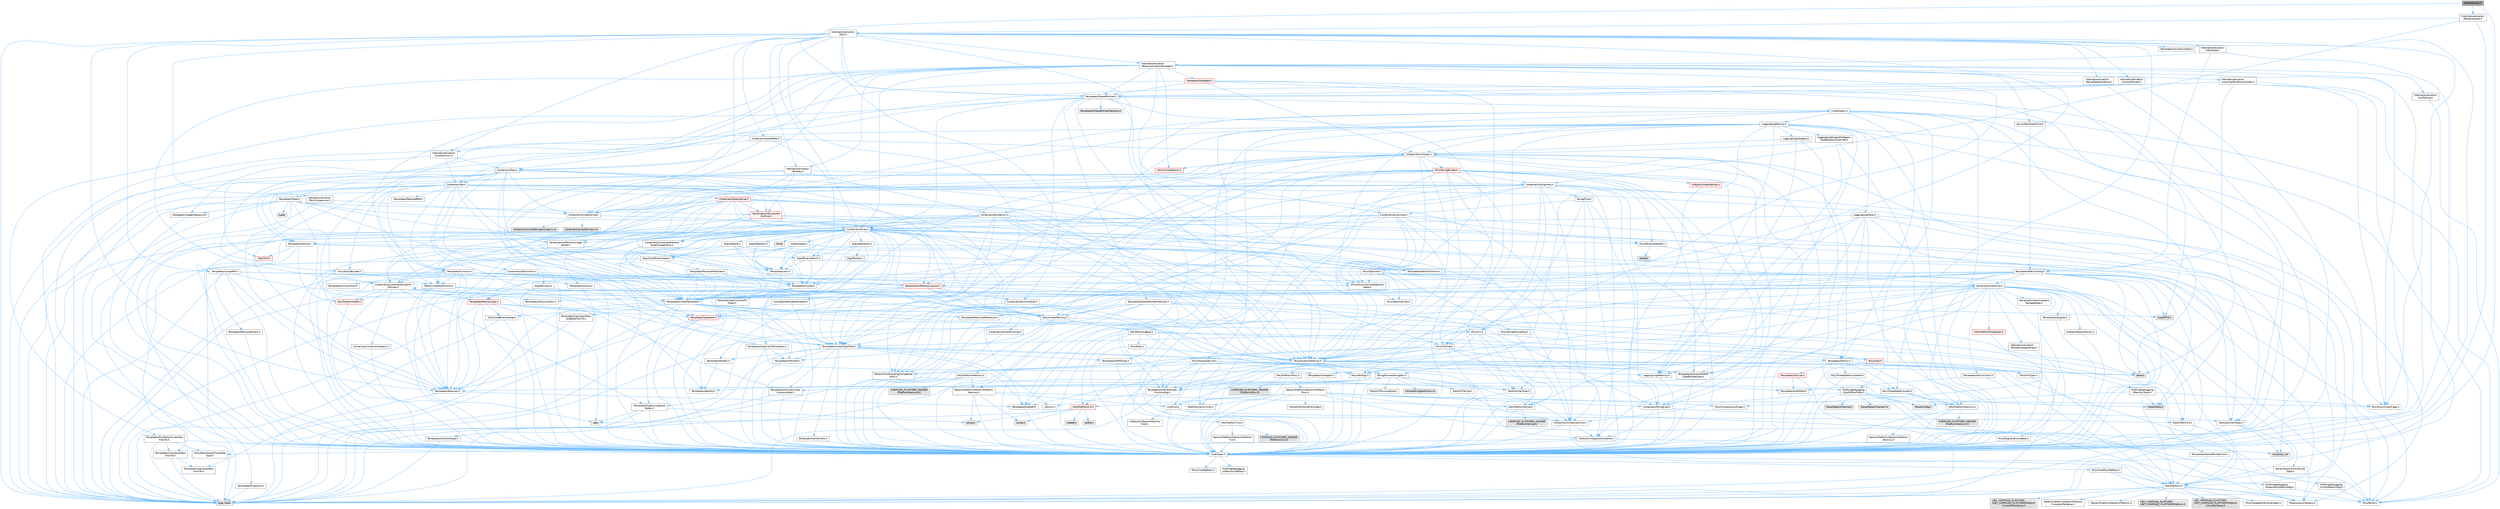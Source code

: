 digraph "BreakIterator.h"
{
 // INTERACTIVE_SVG=YES
 // LATEX_PDF_SIZE
  bgcolor="transparent";
  edge [fontname=Helvetica,fontsize=10,labelfontname=Helvetica,labelfontsize=10];
  node [fontname=Helvetica,fontsize=10,shape=box,height=0.2,width=0.4];
  Node1 [id="Node000001",label="BreakIterator.h",height=0.2,width=0.4,color="gray40", fillcolor="grey60", style="filled", fontcolor="black",tooltip=" "];
  Node1 -> Node2 [id="edge1_Node000001_Node000002",color="steelblue1",style="solid",tooltip=" "];
  Node2 [id="Node000002",label="CoreTypes.h",height=0.2,width=0.4,color="grey40", fillcolor="white", style="filled",URL="$dc/dec/CoreTypes_8h.html",tooltip=" "];
  Node2 -> Node3 [id="edge2_Node000002_Node000003",color="steelblue1",style="solid",tooltip=" "];
  Node3 [id="Node000003",label="HAL/Platform.h",height=0.2,width=0.4,color="grey40", fillcolor="white", style="filled",URL="$d9/dd0/Platform_8h.html",tooltip=" "];
  Node3 -> Node4 [id="edge3_Node000003_Node000004",color="steelblue1",style="solid",tooltip=" "];
  Node4 [id="Node000004",label="Misc/Build.h",height=0.2,width=0.4,color="grey40", fillcolor="white", style="filled",URL="$d3/dbb/Build_8h.html",tooltip=" "];
  Node3 -> Node5 [id="edge4_Node000003_Node000005",color="steelblue1",style="solid",tooltip=" "];
  Node5 [id="Node000005",label="Misc/LargeWorldCoordinates.h",height=0.2,width=0.4,color="grey40", fillcolor="white", style="filled",URL="$d2/dcb/LargeWorldCoordinates_8h.html",tooltip=" "];
  Node3 -> Node6 [id="edge5_Node000003_Node000006",color="steelblue1",style="solid",tooltip=" "];
  Node6 [id="Node000006",label="type_traits",height=0.2,width=0.4,color="grey60", fillcolor="#E0E0E0", style="filled",tooltip=" "];
  Node3 -> Node7 [id="edge6_Node000003_Node000007",color="steelblue1",style="solid",tooltip=" "];
  Node7 [id="Node000007",label="PreprocessorHelpers.h",height=0.2,width=0.4,color="grey40", fillcolor="white", style="filled",URL="$db/ddb/PreprocessorHelpers_8h.html",tooltip=" "];
  Node3 -> Node8 [id="edge7_Node000003_Node000008",color="steelblue1",style="solid",tooltip=" "];
  Node8 [id="Node000008",label="UBT_COMPILED_PLATFORM\l/UBT_COMPILED_PLATFORMPlatform\lCompilerPreSetup.h",height=0.2,width=0.4,color="grey60", fillcolor="#E0E0E0", style="filled",tooltip=" "];
  Node3 -> Node9 [id="edge8_Node000003_Node000009",color="steelblue1",style="solid",tooltip=" "];
  Node9 [id="Node000009",label="GenericPlatform/GenericPlatform\lCompilerPreSetup.h",height=0.2,width=0.4,color="grey40", fillcolor="white", style="filled",URL="$d9/dc8/GenericPlatformCompilerPreSetup_8h.html",tooltip=" "];
  Node3 -> Node10 [id="edge9_Node000003_Node000010",color="steelblue1",style="solid",tooltip=" "];
  Node10 [id="Node000010",label="GenericPlatform/GenericPlatform.h",height=0.2,width=0.4,color="grey40", fillcolor="white", style="filled",URL="$d6/d84/GenericPlatform_8h.html",tooltip=" "];
  Node3 -> Node11 [id="edge10_Node000003_Node000011",color="steelblue1",style="solid",tooltip=" "];
  Node11 [id="Node000011",label="UBT_COMPILED_PLATFORM\l/UBT_COMPILED_PLATFORMPlatform.h",height=0.2,width=0.4,color="grey60", fillcolor="#E0E0E0", style="filled",tooltip=" "];
  Node3 -> Node12 [id="edge11_Node000003_Node000012",color="steelblue1",style="solid",tooltip=" "];
  Node12 [id="Node000012",label="UBT_COMPILED_PLATFORM\l/UBT_COMPILED_PLATFORMPlatform\lCompilerSetup.h",height=0.2,width=0.4,color="grey60", fillcolor="#E0E0E0", style="filled",tooltip=" "];
  Node2 -> Node13 [id="edge12_Node000002_Node000013",color="steelblue1",style="solid",tooltip=" "];
  Node13 [id="Node000013",label="ProfilingDebugging\l/UMemoryDefines.h",height=0.2,width=0.4,color="grey40", fillcolor="white", style="filled",URL="$d2/da2/UMemoryDefines_8h.html",tooltip=" "];
  Node2 -> Node14 [id="edge13_Node000002_Node000014",color="steelblue1",style="solid",tooltip=" "];
  Node14 [id="Node000014",label="Misc/CoreMiscDefines.h",height=0.2,width=0.4,color="grey40", fillcolor="white", style="filled",URL="$da/d38/CoreMiscDefines_8h.html",tooltip=" "];
  Node14 -> Node3 [id="edge14_Node000014_Node000003",color="steelblue1",style="solid",tooltip=" "];
  Node14 -> Node7 [id="edge15_Node000014_Node000007",color="steelblue1",style="solid",tooltip=" "];
  Node2 -> Node15 [id="edge16_Node000002_Node000015",color="steelblue1",style="solid",tooltip=" "];
  Node15 [id="Node000015",label="Misc/CoreDefines.h",height=0.2,width=0.4,color="grey40", fillcolor="white", style="filled",URL="$d3/dd2/CoreDefines_8h.html",tooltip=" "];
  Node1 -> Node16 [id="edge17_Node000001_Node000016",color="steelblue1",style="solid",tooltip=" "];
  Node16 [id="Node000016",label="Templates/SharedPointer.h",height=0.2,width=0.4,color="grey40", fillcolor="white", style="filled",URL="$d2/d17/SharedPointer_8h.html",tooltip=" "];
  Node16 -> Node2 [id="edge18_Node000016_Node000002",color="steelblue1",style="solid",tooltip=" "];
  Node16 -> Node17 [id="edge19_Node000016_Node000017",color="steelblue1",style="solid",tooltip=" "];
  Node17 [id="Node000017",label="Misc/IntrusiveUnsetOptional\lState.h",height=0.2,width=0.4,color="grey40", fillcolor="white", style="filled",URL="$d2/d0a/IntrusiveUnsetOptionalState_8h.html",tooltip=" "];
  Node17 -> Node18 [id="edge20_Node000017_Node000018",color="steelblue1",style="solid",tooltip=" "];
  Node18 [id="Node000018",label="Misc/OptionalFwd.h",height=0.2,width=0.4,color="grey40", fillcolor="white", style="filled",URL="$dc/d50/OptionalFwd_8h.html",tooltip=" "];
  Node16 -> Node19 [id="edge21_Node000016_Node000019",color="steelblue1",style="solid",tooltip=" "];
  Node19 [id="Node000019",label="Templates/PointerIsConvertible\lFromTo.h",height=0.2,width=0.4,color="grey40", fillcolor="white", style="filled",URL="$d6/d65/PointerIsConvertibleFromTo_8h.html",tooltip=" "];
  Node19 -> Node2 [id="edge22_Node000019_Node000002",color="steelblue1",style="solid",tooltip=" "];
  Node19 -> Node20 [id="edge23_Node000019_Node000020",color="steelblue1",style="solid",tooltip=" "];
  Node20 [id="Node000020",label="Misc/StaticAssertComplete\lType.h",height=0.2,width=0.4,color="grey40", fillcolor="white", style="filled",URL="$d5/d4e/StaticAssertCompleteType_8h.html",tooltip=" "];
  Node19 -> Node21 [id="edge24_Node000019_Node000021",color="steelblue1",style="solid",tooltip=" "];
  Node21 [id="Node000021",label="Templates/LosesQualifiers\lFromTo.h",height=0.2,width=0.4,color="grey40", fillcolor="white", style="filled",URL="$d2/db3/LosesQualifiersFromTo_8h.html",tooltip=" "];
  Node21 -> Node22 [id="edge25_Node000021_Node000022",color="steelblue1",style="solid",tooltip=" "];
  Node22 [id="Node000022",label="Templates/CopyQualifiers\lFromTo.h",height=0.2,width=0.4,color="grey40", fillcolor="white", style="filled",URL="$d5/db4/CopyQualifiersFromTo_8h.html",tooltip=" "];
  Node21 -> Node6 [id="edge26_Node000021_Node000006",color="steelblue1",style="solid",tooltip=" "];
  Node19 -> Node6 [id="edge27_Node000019_Node000006",color="steelblue1",style="solid",tooltip=" "];
  Node16 -> Node23 [id="edge28_Node000016_Node000023",color="steelblue1",style="solid",tooltip=" "];
  Node23 [id="Node000023",label="Misc/AssertionMacros.h",height=0.2,width=0.4,color="grey40", fillcolor="white", style="filled",URL="$d0/dfa/AssertionMacros_8h.html",tooltip=" "];
  Node23 -> Node2 [id="edge29_Node000023_Node000002",color="steelblue1",style="solid",tooltip=" "];
  Node23 -> Node3 [id="edge30_Node000023_Node000003",color="steelblue1",style="solid",tooltip=" "];
  Node23 -> Node24 [id="edge31_Node000023_Node000024",color="steelblue1",style="solid",tooltip=" "];
  Node24 [id="Node000024",label="HAL/PlatformMisc.h",height=0.2,width=0.4,color="grey40", fillcolor="white", style="filled",URL="$d0/df5/PlatformMisc_8h.html",tooltip=" "];
  Node24 -> Node2 [id="edge32_Node000024_Node000002",color="steelblue1",style="solid",tooltip=" "];
  Node24 -> Node25 [id="edge33_Node000024_Node000025",color="steelblue1",style="solid",tooltip=" "];
  Node25 [id="Node000025",label="GenericPlatform/GenericPlatform\lMisc.h",height=0.2,width=0.4,color="grey40", fillcolor="white", style="filled",URL="$db/d9a/GenericPlatformMisc_8h.html",tooltip=" "];
  Node25 -> Node26 [id="edge34_Node000025_Node000026",color="steelblue1",style="solid",tooltip=" "];
  Node26 [id="Node000026",label="Containers/StringFwd.h",height=0.2,width=0.4,color="grey40", fillcolor="white", style="filled",URL="$df/d37/StringFwd_8h.html",tooltip=" "];
  Node26 -> Node2 [id="edge35_Node000026_Node000002",color="steelblue1",style="solid",tooltip=" "];
  Node26 -> Node27 [id="edge36_Node000026_Node000027",color="steelblue1",style="solid",tooltip=" "];
  Node27 [id="Node000027",label="Traits/ElementType.h",height=0.2,width=0.4,color="grey40", fillcolor="white", style="filled",URL="$d5/d4f/ElementType_8h.html",tooltip=" "];
  Node27 -> Node3 [id="edge37_Node000027_Node000003",color="steelblue1",style="solid",tooltip=" "];
  Node27 -> Node28 [id="edge38_Node000027_Node000028",color="steelblue1",style="solid",tooltip=" "];
  Node28 [id="Node000028",label="initializer_list",height=0.2,width=0.4,color="grey60", fillcolor="#E0E0E0", style="filled",tooltip=" "];
  Node27 -> Node6 [id="edge39_Node000027_Node000006",color="steelblue1",style="solid",tooltip=" "];
  Node26 -> Node29 [id="edge40_Node000026_Node000029",color="steelblue1",style="solid",tooltip=" "];
  Node29 [id="Node000029",label="Traits/IsContiguousContainer.h",height=0.2,width=0.4,color="grey40", fillcolor="white", style="filled",URL="$d5/d3c/IsContiguousContainer_8h.html",tooltip=" "];
  Node29 -> Node2 [id="edge41_Node000029_Node000002",color="steelblue1",style="solid",tooltip=" "];
  Node29 -> Node20 [id="edge42_Node000029_Node000020",color="steelblue1",style="solid",tooltip=" "];
  Node29 -> Node28 [id="edge43_Node000029_Node000028",color="steelblue1",style="solid",tooltip=" "];
  Node25 -> Node30 [id="edge44_Node000025_Node000030",color="steelblue1",style="solid",tooltip=" "];
  Node30 [id="Node000030",label="CoreFwd.h",height=0.2,width=0.4,color="grey40", fillcolor="white", style="filled",URL="$d1/d1e/CoreFwd_8h.html",tooltip=" "];
  Node30 -> Node2 [id="edge45_Node000030_Node000002",color="steelblue1",style="solid",tooltip=" "];
  Node30 -> Node31 [id="edge46_Node000030_Node000031",color="steelblue1",style="solid",tooltip=" "];
  Node31 [id="Node000031",label="Containers/ContainersFwd.h",height=0.2,width=0.4,color="grey40", fillcolor="white", style="filled",URL="$d4/d0a/ContainersFwd_8h.html",tooltip=" "];
  Node31 -> Node3 [id="edge47_Node000031_Node000003",color="steelblue1",style="solid",tooltip=" "];
  Node31 -> Node2 [id="edge48_Node000031_Node000002",color="steelblue1",style="solid",tooltip=" "];
  Node31 -> Node29 [id="edge49_Node000031_Node000029",color="steelblue1",style="solid",tooltip=" "];
  Node30 -> Node32 [id="edge50_Node000030_Node000032",color="steelblue1",style="solid",tooltip=" "];
  Node32 [id="Node000032",label="Math/MathFwd.h",height=0.2,width=0.4,color="grey40", fillcolor="white", style="filled",URL="$d2/d10/MathFwd_8h.html",tooltip=" "];
  Node32 -> Node3 [id="edge51_Node000032_Node000003",color="steelblue1",style="solid",tooltip=" "];
  Node30 -> Node33 [id="edge52_Node000030_Node000033",color="steelblue1",style="solid",tooltip=" "];
  Node33 [id="Node000033",label="UObject/UObjectHierarchy\lFwd.h",height=0.2,width=0.4,color="grey40", fillcolor="white", style="filled",URL="$d3/d13/UObjectHierarchyFwd_8h.html",tooltip=" "];
  Node25 -> Node2 [id="edge53_Node000025_Node000002",color="steelblue1",style="solid",tooltip=" "];
  Node25 -> Node34 [id="edge54_Node000025_Node000034",color="steelblue1",style="solid",tooltip=" "];
  Node34 [id="Node000034",label="FramePro/FrameProConfig.h",height=0.2,width=0.4,color="grey40", fillcolor="white", style="filled",URL="$d7/d90/FrameProConfig_8h.html",tooltip=" "];
  Node25 -> Node35 [id="edge55_Node000025_Node000035",color="steelblue1",style="solid",tooltip=" "];
  Node35 [id="Node000035",label="HAL/PlatformCrt.h",height=0.2,width=0.4,color="red", fillcolor="#FFF0F0", style="filled",URL="$d8/d75/PlatformCrt_8h.html",tooltip=" "];
  Node35 -> Node36 [id="edge56_Node000035_Node000036",color="steelblue1",style="solid",tooltip=" "];
  Node36 [id="Node000036",label="new",height=0.2,width=0.4,color="grey60", fillcolor="#E0E0E0", style="filled",tooltip=" "];
  Node35 -> Node37 [id="edge57_Node000035_Node000037",color="steelblue1",style="solid",tooltip=" "];
  Node37 [id="Node000037",label="wchar.h",height=0.2,width=0.4,color="grey60", fillcolor="#E0E0E0", style="filled",tooltip=" "];
  Node35 -> Node38 [id="edge58_Node000035_Node000038",color="steelblue1",style="solid",tooltip=" "];
  Node38 [id="Node000038",label="stddef.h",height=0.2,width=0.4,color="grey60", fillcolor="#E0E0E0", style="filled",tooltip=" "];
  Node35 -> Node39 [id="edge59_Node000035_Node000039",color="steelblue1",style="solid",tooltip=" "];
  Node39 [id="Node000039",label="stdlib.h",height=0.2,width=0.4,color="grey60", fillcolor="#E0E0E0", style="filled",tooltip=" "];
  Node35 -> Node44 [id="edge60_Node000035_Node000044",color="steelblue1",style="solid",tooltip=" "];
  Node44 [id="Node000044",label="string.h",height=0.2,width=0.4,color="grey60", fillcolor="#E0E0E0", style="filled",tooltip=" "];
  Node25 -> Node45 [id="edge61_Node000025_Node000045",color="steelblue1",style="solid",tooltip=" "];
  Node45 [id="Node000045",label="Math/NumericLimits.h",height=0.2,width=0.4,color="grey40", fillcolor="white", style="filled",URL="$df/d1b/NumericLimits_8h.html",tooltip=" "];
  Node45 -> Node2 [id="edge62_Node000045_Node000002",color="steelblue1",style="solid",tooltip=" "];
  Node25 -> Node46 [id="edge63_Node000025_Node000046",color="steelblue1",style="solid",tooltip=" "];
  Node46 [id="Node000046",label="Misc/CompressionFlags.h",height=0.2,width=0.4,color="grey40", fillcolor="white", style="filled",URL="$d9/d76/CompressionFlags_8h.html",tooltip=" "];
  Node25 -> Node47 [id="edge64_Node000025_Node000047",color="steelblue1",style="solid",tooltip=" "];
  Node47 [id="Node000047",label="Misc/EnumClassFlags.h",height=0.2,width=0.4,color="grey40", fillcolor="white", style="filled",URL="$d8/de7/EnumClassFlags_8h.html",tooltip=" "];
  Node25 -> Node48 [id="edge65_Node000025_Node000048",color="steelblue1",style="solid",tooltip=" "];
  Node48 [id="Node000048",label="ProfilingDebugging\l/CsvProfilerConfig.h",height=0.2,width=0.4,color="grey40", fillcolor="white", style="filled",URL="$d3/d88/CsvProfilerConfig_8h.html",tooltip=" "];
  Node48 -> Node4 [id="edge66_Node000048_Node000004",color="steelblue1",style="solid",tooltip=" "];
  Node25 -> Node49 [id="edge67_Node000025_Node000049",color="steelblue1",style="solid",tooltip=" "];
  Node49 [id="Node000049",label="ProfilingDebugging\l/ExternalProfilerConfig.h",height=0.2,width=0.4,color="grey40", fillcolor="white", style="filled",URL="$d3/dbb/ExternalProfilerConfig_8h.html",tooltip=" "];
  Node49 -> Node4 [id="edge68_Node000049_Node000004",color="steelblue1",style="solid",tooltip=" "];
  Node24 -> Node50 [id="edge69_Node000024_Node000050",color="steelblue1",style="solid",tooltip=" "];
  Node50 [id="Node000050",label="COMPILED_PLATFORM_HEADER\l(PlatformMisc.h)",height=0.2,width=0.4,color="grey60", fillcolor="#E0E0E0", style="filled",tooltip=" "];
  Node24 -> Node51 [id="edge70_Node000024_Node000051",color="steelblue1",style="solid",tooltip=" "];
  Node51 [id="Node000051",label="ProfilingDebugging\l/CpuProfilerTrace.h",height=0.2,width=0.4,color="grey40", fillcolor="white", style="filled",URL="$da/dcb/CpuProfilerTrace_8h.html",tooltip=" "];
  Node51 -> Node2 [id="edge71_Node000051_Node000002",color="steelblue1",style="solid",tooltip=" "];
  Node51 -> Node31 [id="edge72_Node000051_Node000031",color="steelblue1",style="solid",tooltip=" "];
  Node51 -> Node52 [id="edge73_Node000051_Node000052",color="steelblue1",style="solid",tooltip=" "];
  Node52 [id="Node000052",label="HAL/PlatformAtomics.h",height=0.2,width=0.4,color="grey40", fillcolor="white", style="filled",URL="$d3/d36/PlatformAtomics_8h.html",tooltip=" "];
  Node52 -> Node2 [id="edge74_Node000052_Node000002",color="steelblue1",style="solid",tooltip=" "];
  Node52 -> Node53 [id="edge75_Node000052_Node000053",color="steelblue1",style="solid",tooltip=" "];
  Node53 [id="Node000053",label="GenericPlatform/GenericPlatform\lAtomics.h",height=0.2,width=0.4,color="grey40", fillcolor="white", style="filled",URL="$da/d72/GenericPlatformAtomics_8h.html",tooltip=" "];
  Node53 -> Node2 [id="edge76_Node000053_Node000002",color="steelblue1",style="solid",tooltip=" "];
  Node52 -> Node54 [id="edge77_Node000052_Node000054",color="steelblue1",style="solid",tooltip=" "];
  Node54 [id="Node000054",label="COMPILED_PLATFORM_HEADER\l(PlatformAtomics.h)",height=0.2,width=0.4,color="grey60", fillcolor="#E0E0E0", style="filled",tooltip=" "];
  Node51 -> Node7 [id="edge78_Node000051_Node000007",color="steelblue1",style="solid",tooltip=" "];
  Node51 -> Node4 [id="edge79_Node000051_Node000004",color="steelblue1",style="solid",tooltip=" "];
  Node51 -> Node55 [id="edge80_Node000051_Node000055",color="steelblue1",style="solid",tooltip=" "];
  Node55 [id="Node000055",label="Trace/Config.h",height=0.2,width=0.4,color="grey60", fillcolor="#E0E0E0", style="filled",tooltip=" "];
  Node51 -> Node56 [id="edge81_Node000051_Node000056",color="steelblue1",style="solid",tooltip=" "];
  Node56 [id="Node000056",label="Trace/Detail/Channel.h",height=0.2,width=0.4,color="grey60", fillcolor="#E0E0E0", style="filled",tooltip=" "];
  Node51 -> Node57 [id="edge82_Node000051_Node000057",color="steelblue1",style="solid",tooltip=" "];
  Node57 [id="Node000057",label="Trace/Detail/Channel.inl",height=0.2,width=0.4,color="grey60", fillcolor="#E0E0E0", style="filled",tooltip=" "];
  Node51 -> Node58 [id="edge83_Node000051_Node000058",color="steelblue1",style="solid",tooltip=" "];
  Node58 [id="Node000058",label="Trace/Trace.h",height=0.2,width=0.4,color="grey60", fillcolor="#E0E0E0", style="filled",tooltip=" "];
  Node23 -> Node7 [id="edge84_Node000023_Node000007",color="steelblue1",style="solid",tooltip=" "];
  Node23 -> Node59 [id="edge85_Node000023_Node000059",color="steelblue1",style="solid",tooltip=" "];
  Node59 [id="Node000059",label="Templates/EnableIf.h",height=0.2,width=0.4,color="grey40", fillcolor="white", style="filled",URL="$d7/d60/EnableIf_8h.html",tooltip=" "];
  Node59 -> Node2 [id="edge86_Node000059_Node000002",color="steelblue1",style="solid",tooltip=" "];
  Node23 -> Node60 [id="edge87_Node000023_Node000060",color="steelblue1",style="solid",tooltip=" "];
  Node60 [id="Node000060",label="Templates/IsArrayOrRefOf\lTypeByPredicate.h",height=0.2,width=0.4,color="grey40", fillcolor="white", style="filled",URL="$d6/da1/IsArrayOrRefOfTypeByPredicate_8h.html",tooltip=" "];
  Node60 -> Node2 [id="edge88_Node000060_Node000002",color="steelblue1",style="solid",tooltip=" "];
  Node23 -> Node61 [id="edge89_Node000023_Node000061",color="steelblue1",style="solid",tooltip=" "];
  Node61 [id="Node000061",label="Templates/IsValidVariadic\lFunctionArg.h",height=0.2,width=0.4,color="grey40", fillcolor="white", style="filled",URL="$d0/dc8/IsValidVariadicFunctionArg_8h.html",tooltip=" "];
  Node61 -> Node2 [id="edge90_Node000061_Node000002",color="steelblue1",style="solid",tooltip=" "];
  Node61 -> Node62 [id="edge91_Node000061_Node000062",color="steelblue1",style="solid",tooltip=" "];
  Node62 [id="Node000062",label="IsEnum.h",height=0.2,width=0.4,color="grey40", fillcolor="white", style="filled",URL="$d4/de5/IsEnum_8h.html",tooltip=" "];
  Node61 -> Node6 [id="edge92_Node000061_Node000006",color="steelblue1",style="solid",tooltip=" "];
  Node23 -> Node63 [id="edge93_Node000023_Node000063",color="steelblue1",style="solid",tooltip=" "];
  Node63 [id="Node000063",label="Traits/IsCharEncodingCompatible\lWith.h",height=0.2,width=0.4,color="grey40", fillcolor="white", style="filled",URL="$df/dd1/IsCharEncodingCompatibleWith_8h.html",tooltip=" "];
  Node63 -> Node6 [id="edge94_Node000063_Node000006",color="steelblue1",style="solid",tooltip=" "];
  Node63 -> Node64 [id="edge95_Node000063_Node000064",color="steelblue1",style="solid",tooltip=" "];
  Node64 [id="Node000064",label="Traits/IsCharType.h",height=0.2,width=0.4,color="grey40", fillcolor="white", style="filled",URL="$db/d51/IsCharType_8h.html",tooltip=" "];
  Node64 -> Node2 [id="edge96_Node000064_Node000002",color="steelblue1",style="solid",tooltip=" "];
  Node23 -> Node65 [id="edge97_Node000023_Node000065",color="steelblue1",style="solid",tooltip=" "];
  Node65 [id="Node000065",label="Misc/VarArgs.h",height=0.2,width=0.4,color="grey40", fillcolor="white", style="filled",URL="$d5/d6f/VarArgs_8h.html",tooltip=" "];
  Node65 -> Node2 [id="edge98_Node000065_Node000002",color="steelblue1",style="solid",tooltip=" "];
  Node23 -> Node66 [id="edge99_Node000023_Node000066",color="steelblue1",style="solid",tooltip=" "];
  Node66 [id="Node000066",label="String/FormatStringSan.h",height=0.2,width=0.4,color="grey40", fillcolor="white", style="filled",URL="$d3/d8b/FormatStringSan_8h.html",tooltip=" "];
  Node66 -> Node6 [id="edge100_Node000066_Node000006",color="steelblue1",style="solid",tooltip=" "];
  Node66 -> Node2 [id="edge101_Node000066_Node000002",color="steelblue1",style="solid",tooltip=" "];
  Node66 -> Node67 [id="edge102_Node000066_Node000067",color="steelblue1",style="solid",tooltip=" "];
  Node67 [id="Node000067",label="Templates/Requires.h",height=0.2,width=0.4,color="grey40", fillcolor="white", style="filled",URL="$dc/d96/Requires_8h.html",tooltip=" "];
  Node67 -> Node59 [id="edge103_Node000067_Node000059",color="steelblue1",style="solid",tooltip=" "];
  Node67 -> Node6 [id="edge104_Node000067_Node000006",color="steelblue1",style="solid",tooltip=" "];
  Node66 -> Node68 [id="edge105_Node000066_Node000068",color="steelblue1",style="solid",tooltip=" "];
  Node68 [id="Node000068",label="Templates/Identity.h",height=0.2,width=0.4,color="grey40", fillcolor="white", style="filled",URL="$d0/dd5/Identity_8h.html",tooltip=" "];
  Node66 -> Node61 [id="edge106_Node000066_Node000061",color="steelblue1",style="solid",tooltip=" "];
  Node66 -> Node64 [id="edge107_Node000066_Node000064",color="steelblue1",style="solid",tooltip=" "];
  Node66 -> Node69 [id="edge108_Node000066_Node000069",color="steelblue1",style="solid",tooltip=" "];
  Node69 [id="Node000069",label="Traits/IsTEnumAsByte.h",height=0.2,width=0.4,color="grey40", fillcolor="white", style="filled",URL="$d1/de6/IsTEnumAsByte_8h.html",tooltip=" "];
  Node66 -> Node70 [id="edge109_Node000066_Node000070",color="steelblue1",style="solid",tooltip=" "];
  Node70 [id="Node000070",label="Traits/IsTString.h",height=0.2,width=0.4,color="grey40", fillcolor="white", style="filled",URL="$d0/df8/IsTString_8h.html",tooltip=" "];
  Node70 -> Node31 [id="edge110_Node000070_Node000031",color="steelblue1",style="solid",tooltip=" "];
  Node66 -> Node31 [id="edge111_Node000066_Node000031",color="steelblue1",style="solid",tooltip=" "];
  Node66 -> Node71 [id="edge112_Node000066_Node000071",color="steelblue1",style="solid",tooltip=" "];
  Node71 [id="Node000071",label="FormatStringSanErrors.inl",height=0.2,width=0.4,color="grey60", fillcolor="#E0E0E0", style="filled",tooltip=" "];
  Node23 -> Node72 [id="edge113_Node000023_Node000072",color="steelblue1",style="solid",tooltip=" "];
  Node72 [id="Node000072",label="atomic",height=0.2,width=0.4,color="grey60", fillcolor="#E0E0E0", style="filled",tooltip=" "];
  Node16 -> Node73 [id="edge114_Node000016_Node000073",color="steelblue1",style="solid",tooltip=" "];
  Node73 [id="Node000073",label="HAL/UnrealMemory.h",height=0.2,width=0.4,color="grey40", fillcolor="white", style="filled",URL="$d9/d96/UnrealMemory_8h.html",tooltip=" "];
  Node73 -> Node2 [id="edge115_Node000073_Node000002",color="steelblue1",style="solid",tooltip=" "];
  Node73 -> Node74 [id="edge116_Node000073_Node000074",color="steelblue1",style="solid",tooltip=" "];
  Node74 [id="Node000074",label="GenericPlatform/GenericPlatform\lMemory.h",height=0.2,width=0.4,color="grey40", fillcolor="white", style="filled",URL="$dd/d22/GenericPlatformMemory_8h.html",tooltip=" "];
  Node74 -> Node30 [id="edge117_Node000074_Node000030",color="steelblue1",style="solid",tooltip=" "];
  Node74 -> Node2 [id="edge118_Node000074_Node000002",color="steelblue1",style="solid",tooltip=" "];
  Node74 -> Node75 [id="edge119_Node000074_Node000075",color="steelblue1",style="solid",tooltip=" "];
  Node75 [id="Node000075",label="HAL/PlatformString.h",height=0.2,width=0.4,color="grey40", fillcolor="white", style="filled",URL="$db/db5/PlatformString_8h.html",tooltip=" "];
  Node75 -> Node2 [id="edge120_Node000075_Node000002",color="steelblue1",style="solid",tooltip=" "];
  Node75 -> Node76 [id="edge121_Node000075_Node000076",color="steelblue1",style="solid",tooltip=" "];
  Node76 [id="Node000076",label="COMPILED_PLATFORM_HEADER\l(PlatformString.h)",height=0.2,width=0.4,color="grey60", fillcolor="#E0E0E0", style="filled",tooltip=" "];
  Node74 -> Node44 [id="edge122_Node000074_Node000044",color="steelblue1",style="solid",tooltip=" "];
  Node74 -> Node37 [id="edge123_Node000074_Node000037",color="steelblue1",style="solid",tooltip=" "];
  Node73 -> Node77 [id="edge124_Node000073_Node000077",color="steelblue1",style="solid",tooltip=" "];
  Node77 [id="Node000077",label="HAL/MemoryBase.h",height=0.2,width=0.4,color="grey40", fillcolor="white", style="filled",URL="$d6/d9f/MemoryBase_8h.html",tooltip=" "];
  Node77 -> Node2 [id="edge125_Node000077_Node000002",color="steelblue1",style="solid",tooltip=" "];
  Node77 -> Node52 [id="edge126_Node000077_Node000052",color="steelblue1",style="solid",tooltip=" "];
  Node77 -> Node35 [id="edge127_Node000077_Node000035",color="steelblue1",style="solid",tooltip=" "];
  Node77 -> Node78 [id="edge128_Node000077_Node000078",color="steelblue1",style="solid",tooltip=" "];
  Node78 [id="Node000078",label="Misc/Exec.h",height=0.2,width=0.4,color="grey40", fillcolor="white", style="filled",URL="$de/ddb/Exec_8h.html",tooltip=" "];
  Node78 -> Node2 [id="edge129_Node000078_Node000002",color="steelblue1",style="solid",tooltip=" "];
  Node78 -> Node23 [id="edge130_Node000078_Node000023",color="steelblue1",style="solid",tooltip=" "];
  Node77 -> Node79 [id="edge131_Node000077_Node000079",color="steelblue1",style="solid",tooltip=" "];
  Node79 [id="Node000079",label="Misc/OutputDevice.h",height=0.2,width=0.4,color="grey40", fillcolor="white", style="filled",URL="$d7/d32/OutputDevice_8h.html",tooltip=" "];
  Node79 -> Node30 [id="edge132_Node000079_Node000030",color="steelblue1",style="solid",tooltip=" "];
  Node79 -> Node2 [id="edge133_Node000079_Node000002",color="steelblue1",style="solid",tooltip=" "];
  Node79 -> Node80 [id="edge134_Node000079_Node000080",color="steelblue1",style="solid",tooltip=" "];
  Node80 [id="Node000080",label="Logging/LogVerbosity.h",height=0.2,width=0.4,color="grey40", fillcolor="white", style="filled",URL="$d2/d8f/LogVerbosity_8h.html",tooltip=" "];
  Node80 -> Node2 [id="edge135_Node000080_Node000002",color="steelblue1",style="solid",tooltip=" "];
  Node79 -> Node65 [id="edge136_Node000079_Node000065",color="steelblue1",style="solid",tooltip=" "];
  Node79 -> Node60 [id="edge137_Node000079_Node000060",color="steelblue1",style="solid",tooltip=" "];
  Node79 -> Node61 [id="edge138_Node000079_Node000061",color="steelblue1",style="solid",tooltip=" "];
  Node79 -> Node63 [id="edge139_Node000079_Node000063",color="steelblue1",style="solid",tooltip=" "];
  Node77 -> Node81 [id="edge140_Node000077_Node000081",color="steelblue1",style="solid",tooltip=" "];
  Node81 [id="Node000081",label="Templates/Atomic.h",height=0.2,width=0.4,color="grey40", fillcolor="white", style="filled",URL="$d3/d91/Atomic_8h.html",tooltip=" "];
  Node81 -> Node82 [id="edge141_Node000081_Node000082",color="steelblue1",style="solid",tooltip=" "];
  Node82 [id="Node000082",label="HAL/ThreadSafeCounter.h",height=0.2,width=0.4,color="grey40", fillcolor="white", style="filled",URL="$dc/dc9/ThreadSafeCounter_8h.html",tooltip=" "];
  Node82 -> Node2 [id="edge142_Node000082_Node000002",color="steelblue1",style="solid",tooltip=" "];
  Node82 -> Node52 [id="edge143_Node000082_Node000052",color="steelblue1",style="solid",tooltip=" "];
  Node81 -> Node83 [id="edge144_Node000081_Node000083",color="steelblue1",style="solid",tooltip=" "];
  Node83 [id="Node000083",label="HAL/ThreadSafeCounter64.h",height=0.2,width=0.4,color="grey40", fillcolor="white", style="filled",URL="$d0/d12/ThreadSafeCounter64_8h.html",tooltip=" "];
  Node83 -> Node2 [id="edge145_Node000083_Node000002",color="steelblue1",style="solid",tooltip=" "];
  Node83 -> Node82 [id="edge146_Node000083_Node000082",color="steelblue1",style="solid",tooltip=" "];
  Node81 -> Node84 [id="edge147_Node000081_Node000084",color="steelblue1",style="solid",tooltip=" "];
  Node84 [id="Node000084",label="Templates/IsIntegral.h",height=0.2,width=0.4,color="grey40", fillcolor="white", style="filled",URL="$da/d64/IsIntegral_8h.html",tooltip=" "];
  Node84 -> Node2 [id="edge148_Node000084_Node000002",color="steelblue1",style="solid",tooltip=" "];
  Node81 -> Node85 [id="edge149_Node000081_Node000085",color="steelblue1",style="solid",tooltip=" "];
  Node85 [id="Node000085",label="Templates/IsTrivial.h",height=0.2,width=0.4,color="red", fillcolor="#FFF0F0", style="filled",URL="$da/d4c/IsTrivial_8h.html",tooltip=" "];
  Node85 -> Node86 [id="edge150_Node000085_Node000086",color="steelblue1",style="solid",tooltip=" "];
  Node86 [id="Node000086",label="Templates/AndOrNot.h",height=0.2,width=0.4,color="grey40", fillcolor="white", style="filled",URL="$db/d0a/AndOrNot_8h.html",tooltip=" "];
  Node86 -> Node2 [id="edge151_Node000086_Node000002",color="steelblue1",style="solid",tooltip=" "];
  Node85 -> Node87 [id="edge152_Node000085_Node000087",color="steelblue1",style="solid",tooltip=" "];
  Node87 [id="Node000087",label="Templates/IsTriviallyCopy\lConstructible.h",height=0.2,width=0.4,color="grey40", fillcolor="white", style="filled",URL="$d3/d78/IsTriviallyCopyConstructible_8h.html",tooltip=" "];
  Node87 -> Node2 [id="edge153_Node000087_Node000002",color="steelblue1",style="solid",tooltip=" "];
  Node87 -> Node6 [id="edge154_Node000087_Node000006",color="steelblue1",style="solid",tooltip=" "];
  Node85 -> Node6 [id="edge155_Node000085_Node000006",color="steelblue1",style="solid",tooltip=" "];
  Node81 -> Node89 [id="edge156_Node000081_Node000089",color="steelblue1",style="solid",tooltip=" "];
  Node89 [id="Node000089",label="Traits/IntType.h",height=0.2,width=0.4,color="grey40", fillcolor="white", style="filled",URL="$d7/deb/IntType_8h.html",tooltip=" "];
  Node89 -> Node3 [id="edge157_Node000089_Node000003",color="steelblue1",style="solid",tooltip=" "];
  Node81 -> Node72 [id="edge158_Node000081_Node000072",color="steelblue1",style="solid",tooltip=" "];
  Node73 -> Node90 [id="edge159_Node000073_Node000090",color="steelblue1",style="solid",tooltip=" "];
  Node90 [id="Node000090",label="HAL/PlatformMemory.h",height=0.2,width=0.4,color="grey40", fillcolor="white", style="filled",URL="$de/d68/PlatformMemory_8h.html",tooltip=" "];
  Node90 -> Node2 [id="edge160_Node000090_Node000002",color="steelblue1",style="solid",tooltip=" "];
  Node90 -> Node74 [id="edge161_Node000090_Node000074",color="steelblue1",style="solid",tooltip=" "];
  Node90 -> Node91 [id="edge162_Node000090_Node000091",color="steelblue1",style="solid",tooltip=" "];
  Node91 [id="Node000091",label="COMPILED_PLATFORM_HEADER\l(PlatformMemory.h)",height=0.2,width=0.4,color="grey60", fillcolor="#E0E0E0", style="filled",tooltip=" "];
  Node73 -> Node92 [id="edge163_Node000073_Node000092",color="steelblue1",style="solid",tooltip=" "];
  Node92 [id="Node000092",label="ProfilingDebugging\l/MemoryTrace.h",height=0.2,width=0.4,color="grey40", fillcolor="white", style="filled",URL="$da/dd7/MemoryTrace_8h.html",tooltip=" "];
  Node92 -> Node3 [id="edge164_Node000092_Node000003",color="steelblue1",style="solid",tooltip=" "];
  Node92 -> Node47 [id="edge165_Node000092_Node000047",color="steelblue1",style="solid",tooltip=" "];
  Node92 -> Node55 [id="edge166_Node000092_Node000055",color="steelblue1",style="solid",tooltip=" "];
  Node92 -> Node58 [id="edge167_Node000092_Node000058",color="steelblue1",style="solid",tooltip=" "];
  Node73 -> Node93 [id="edge168_Node000073_Node000093",color="steelblue1",style="solid",tooltip=" "];
  Node93 [id="Node000093",label="Templates/IsPointer.h",height=0.2,width=0.4,color="grey40", fillcolor="white", style="filled",URL="$d7/d05/IsPointer_8h.html",tooltip=" "];
  Node93 -> Node2 [id="edge169_Node000093_Node000002",color="steelblue1",style="solid",tooltip=" "];
  Node16 -> Node94 [id="edge170_Node000016_Node000094",color="steelblue1",style="solid",tooltip=" "];
  Node94 [id="Node000094",label="Containers/Array.h",height=0.2,width=0.4,color="grey40", fillcolor="white", style="filled",URL="$df/dd0/Array_8h.html",tooltip=" "];
  Node94 -> Node2 [id="edge171_Node000094_Node000002",color="steelblue1",style="solid",tooltip=" "];
  Node94 -> Node23 [id="edge172_Node000094_Node000023",color="steelblue1",style="solid",tooltip=" "];
  Node94 -> Node17 [id="edge173_Node000094_Node000017",color="steelblue1",style="solid",tooltip=" "];
  Node94 -> Node95 [id="edge174_Node000094_Node000095",color="steelblue1",style="solid",tooltip=" "];
  Node95 [id="Node000095",label="Misc/ReverseIterate.h",height=0.2,width=0.4,color="grey40", fillcolor="white", style="filled",URL="$db/de3/ReverseIterate_8h.html",tooltip=" "];
  Node95 -> Node3 [id="edge175_Node000095_Node000003",color="steelblue1",style="solid",tooltip=" "];
  Node95 -> Node96 [id="edge176_Node000095_Node000096",color="steelblue1",style="solid",tooltip=" "];
  Node96 [id="Node000096",label="iterator",height=0.2,width=0.4,color="grey60", fillcolor="#E0E0E0", style="filled",tooltip=" "];
  Node94 -> Node73 [id="edge177_Node000094_Node000073",color="steelblue1",style="solid",tooltip=" "];
  Node94 -> Node97 [id="edge178_Node000094_Node000097",color="steelblue1",style="solid",tooltip=" "];
  Node97 [id="Node000097",label="Templates/UnrealTypeTraits.h",height=0.2,width=0.4,color="grey40", fillcolor="white", style="filled",URL="$d2/d2d/UnrealTypeTraits_8h.html",tooltip=" "];
  Node97 -> Node2 [id="edge179_Node000097_Node000002",color="steelblue1",style="solid",tooltip=" "];
  Node97 -> Node93 [id="edge180_Node000097_Node000093",color="steelblue1",style="solid",tooltip=" "];
  Node97 -> Node23 [id="edge181_Node000097_Node000023",color="steelblue1",style="solid",tooltip=" "];
  Node97 -> Node86 [id="edge182_Node000097_Node000086",color="steelblue1",style="solid",tooltip=" "];
  Node97 -> Node59 [id="edge183_Node000097_Node000059",color="steelblue1",style="solid",tooltip=" "];
  Node97 -> Node98 [id="edge184_Node000097_Node000098",color="steelblue1",style="solid",tooltip=" "];
  Node98 [id="Node000098",label="Templates/IsArithmetic.h",height=0.2,width=0.4,color="grey40", fillcolor="white", style="filled",URL="$d2/d5d/IsArithmetic_8h.html",tooltip=" "];
  Node98 -> Node2 [id="edge185_Node000098_Node000002",color="steelblue1",style="solid",tooltip=" "];
  Node97 -> Node62 [id="edge186_Node000097_Node000062",color="steelblue1",style="solid",tooltip=" "];
  Node97 -> Node99 [id="edge187_Node000097_Node000099",color="steelblue1",style="solid",tooltip=" "];
  Node99 [id="Node000099",label="Templates/Models.h",height=0.2,width=0.4,color="grey40", fillcolor="white", style="filled",URL="$d3/d0c/Models_8h.html",tooltip=" "];
  Node99 -> Node68 [id="edge188_Node000099_Node000068",color="steelblue1",style="solid",tooltip=" "];
  Node97 -> Node100 [id="edge189_Node000097_Node000100",color="steelblue1",style="solid",tooltip=" "];
  Node100 [id="Node000100",label="Templates/IsPODType.h",height=0.2,width=0.4,color="grey40", fillcolor="white", style="filled",URL="$d7/db1/IsPODType_8h.html",tooltip=" "];
  Node100 -> Node2 [id="edge190_Node000100_Node000002",color="steelblue1",style="solid",tooltip=" "];
  Node97 -> Node101 [id="edge191_Node000097_Node000101",color="steelblue1",style="solid",tooltip=" "];
  Node101 [id="Node000101",label="Templates/IsUECoreType.h",height=0.2,width=0.4,color="grey40", fillcolor="white", style="filled",URL="$d1/db8/IsUECoreType_8h.html",tooltip=" "];
  Node101 -> Node2 [id="edge192_Node000101_Node000002",color="steelblue1",style="solid",tooltip=" "];
  Node101 -> Node6 [id="edge193_Node000101_Node000006",color="steelblue1",style="solid",tooltip=" "];
  Node97 -> Node87 [id="edge194_Node000097_Node000087",color="steelblue1",style="solid",tooltip=" "];
  Node94 -> Node102 [id="edge195_Node000094_Node000102",color="steelblue1",style="solid",tooltip=" "];
  Node102 [id="Node000102",label="Templates/UnrealTemplate.h",height=0.2,width=0.4,color="grey40", fillcolor="white", style="filled",URL="$d4/d24/UnrealTemplate_8h.html",tooltip=" "];
  Node102 -> Node2 [id="edge196_Node000102_Node000002",color="steelblue1",style="solid",tooltip=" "];
  Node102 -> Node93 [id="edge197_Node000102_Node000093",color="steelblue1",style="solid",tooltip=" "];
  Node102 -> Node73 [id="edge198_Node000102_Node000073",color="steelblue1",style="solid",tooltip=" "];
  Node102 -> Node103 [id="edge199_Node000102_Node000103",color="steelblue1",style="solid",tooltip=" "];
  Node103 [id="Node000103",label="Templates/CopyQualifiers\lAndRefsFromTo.h",height=0.2,width=0.4,color="grey40", fillcolor="white", style="filled",URL="$d3/db3/CopyQualifiersAndRefsFromTo_8h.html",tooltip=" "];
  Node103 -> Node22 [id="edge200_Node000103_Node000022",color="steelblue1",style="solid",tooltip=" "];
  Node102 -> Node97 [id="edge201_Node000102_Node000097",color="steelblue1",style="solid",tooltip=" "];
  Node102 -> Node104 [id="edge202_Node000102_Node000104",color="steelblue1",style="solid",tooltip=" "];
  Node104 [id="Node000104",label="Templates/RemoveReference.h",height=0.2,width=0.4,color="grey40", fillcolor="white", style="filled",URL="$da/dbe/RemoveReference_8h.html",tooltip=" "];
  Node104 -> Node2 [id="edge203_Node000104_Node000002",color="steelblue1",style="solid",tooltip=" "];
  Node102 -> Node67 [id="edge204_Node000102_Node000067",color="steelblue1",style="solid",tooltip=" "];
  Node102 -> Node105 [id="edge205_Node000102_Node000105",color="steelblue1",style="solid",tooltip=" "];
  Node105 [id="Node000105",label="Templates/TypeCompatible\lBytes.h",height=0.2,width=0.4,color="grey40", fillcolor="white", style="filled",URL="$df/d0a/TypeCompatibleBytes_8h.html",tooltip=" "];
  Node105 -> Node2 [id="edge206_Node000105_Node000002",color="steelblue1",style="solid",tooltip=" "];
  Node105 -> Node44 [id="edge207_Node000105_Node000044",color="steelblue1",style="solid",tooltip=" "];
  Node105 -> Node36 [id="edge208_Node000105_Node000036",color="steelblue1",style="solid",tooltip=" "];
  Node105 -> Node6 [id="edge209_Node000105_Node000006",color="steelblue1",style="solid",tooltip=" "];
  Node102 -> Node68 [id="edge210_Node000102_Node000068",color="steelblue1",style="solid",tooltip=" "];
  Node102 -> Node29 [id="edge211_Node000102_Node000029",color="steelblue1",style="solid",tooltip=" "];
  Node102 -> Node106 [id="edge212_Node000102_Node000106",color="steelblue1",style="solid",tooltip=" "];
  Node106 [id="Node000106",label="Traits/UseBitwiseSwap.h",height=0.2,width=0.4,color="grey40", fillcolor="white", style="filled",URL="$db/df3/UseBitwiseSwap_8h.html",tooltip=" "];
  Node106 -> Node2 [id="edge213_Node000106_Node000002",color="steelblue1",style="solid",tooltip=" "];
  Node106 -> Node6 [id="edge214_Node000106_Node000006",color="steelblue1",style="solid",tooltip=" "];
  Node102 -> Node6 [id="edge215_Node000102_Node000006",color="steelblue1",style="solid",tooltip=" "];
  Node94 -> Node107 [id="edge216_Node000094_Node000107",color="steelblue1",style="solid",tooltip=" "];
  Node107 [id="Node000107",label="Containers/AllowShrinking.h",height=0.2,width=0.4,color="grey40", fillcolor="white", style="filled",URL="$d7/d1a/AllowShrinking_8h.html",tooltip=" "];
  Node107 -> Node2 [id="edge217_Node000107_Node000002",color="steelblue1",style="solid",tooltip=" "];
  Node94 -> Node108 [id="edge218_Node000094_Node000108",color="steelblue1",style="solid",tooltip=" "];
  Node108 [id="Node000108",label="Containers/ContainerAllocation\lPolicies.h",height=0.2,width=0.4,color="grey40", fillcolor="white", style="filled",URL="$d7/dff/ContainerAllocationPolicies_8h.html",tooltip=" "];
  Node108 -> Node2 [id="edge219_Node000108_Node000002",color="steelblue1",style="solid",tooltip=" "];
  Node108 -> Node109 [id="edge220_Node000108_Node000109",color="steelblue1",style="solid",tooltip=" "];
  Node109 [id="Node000109",label="Containers/ContainerHelpers.h",height=0.2,width=0.4,color="grey40", fillcolor="white", style="filled",URL="$d7/d33/ContainerHelpers_8h.html",tooltip=" "];
  Node109 -> Node2 [id="edge221_Node000109_Node000002",color="steelblue1",style="solid",tooltip=" "];
  Node108 -> Node108 [id="edge222_Node000108_Node000108",color="steelblue1",style="solid",tooltip=" "];
  Node108 -> Node110 [id="edge223_Node000108_Node000110",color="steelblue1",style="solid",tooltip=" "];
  Node110 [id="Node000110",label="HAL/PlatformMath.h",height=0.2,width=0.4,color="red", fillcolor="#FFF0F0", style="filled",URL="$dc/d53/PlatformMath_8h.html",tooltip=" "];
  Node110 -> Node2 [id="edge224_Node000110_Node000002",color="steelblue1",style="solid",tooltip=" "];
  Node108 -> Node73 [id="edge225_Node000108_Node000073",color="steelblue1",style="solid",tooltip=" "];
  Node108 -> Node45 [id="edge226_Node000108_Node000045",color="steelblue1",style="solid",tooltip=" "];
  Node108 -> Node23 [id="edge227_Node000108_Node000023",color="steelblue1",style="solid",tooltip=" "];
  Node108 -> Node118 [id="edge228_Node000108_Node000118",color="steelblue1",style="solid",tooltip=" "];
  Node118 [id="Node000118",label="Templates/IsPolymorphic.h",height=0.2,width=0.4,color="grey40", fillcolor="white", style="filled",URL="$dc/d20/IsPolymorphic_8h.html",tooltip=" "];
  Node108 -> Node119 [id="edge229_Node000108_Node000119",color="steelblue1",style="solid",tooltip=" "];
  Node119 [id="Node000119",label="Templates/MemoryOps.h",height=0.2,width=0.4,color="red", fillcolor="#FFF0F0", style="filled",URL="$db/dea/MemoryOps_8h.html",tooltip=" "];
  Node119 -> Node2 [id="edge230_Node000119_Node000002",color="steelblue1",style="solid",tooltip=" "];
  Node119 -> Node73 [id="edge231_Node000119_Node000073",color="steelblue1",style="solid",tooltip=" "];
  Node119 -> Node87 [id="edge232_Node000119_Node000087",color="steelblue1",style="solid",tooltip=" "];
  Node119 -> Node67 [id="edge233_Node000119_Node000067",color="steelblue1",style="solid",tooltip=" "];
  Node119 -> Node97 [id="edge234_Node000119_Node000097",color="steelblue1",style="solid",tooltip=" "];
  Node119 -> Node106 [id="edge235_Node000119_Node000106",color="steelblue1",style="solid",tooltip=" "];
  Node119 -> Node36 [id="edge236_Node000119_Node000036",color="steelblue1",style="solid",tooltip=" "];
  Node119 -> Node6 [id="edge237_Node000119_Node000006",color="steelblue1",style="solid",tooltip=" "];
  Node108 -> Node105 [id="edge238_Node000108_Node000105",color="steelblue1",style="solid",tooltip=" "];
  Node108 -> Node6 [id="edge239_Node000108_Node000006",color="steelblue1",style="solid",tooltip=" "];
  Node94 -> Node120 [id="edge240_Node000094_Node000120",color="steelblue1",style="solid",tooltip=" "];
  Node120 [id="Node000120",label="Containers/ContainerElement\lTypeCompatibility.h",height=0.2,width=0.4,color="grey40", fillcolor="white", style="filled",URL="$df/ddf/ContainerElementTypeCompatibility_8h.html",tooltip=" "];
  Node120 -> Node2 [id="edge241_Node000120_Node000002",color="steelblue1",style="solid",tooltip=" "];
  Node120 -> Node97 [id="edge242_Node000120_Node000097",color="steelblue1",style="solid",tooltip=" "];
  Node94 -> Node121 [id="edge243_Node000094_Node000121",color="steelblue1",style="solid",tooltip=" "];
  Node121 [id="Node000121",label="Serialization/Archive.h",height=0.2,width=0.4,color="grey40", fillcolor="white", style="filled",URL="$d7/d3b/Archive_8h.html",tooltip=" "];
  Node121 -> Node30 [id="edge244_Node000121_Node000030",color="steelblue1",style="solid",tooltip=" "];
  Node121 -> Node2 [id="edge245_Node000121_Node000002",color="steelblue1",style="solid",tooltip=" "];
  Node121 -> Node122 [id="edge246_Node000121_Node000122",color="steelblue1",style="solid",tooltip=" "];
  Node122 [id="Node000122",label="HAL/PlatformProperties.h",height=0.2,width=0.4,color="red", fillcolor="#FFF0F0", style="filled",URL="$d9/db0/PlatformProperties_8h.html",tooltip=" "];
  Node122 -> Node2 [id="edge247_Node000122_Node000002",color="steelblue1",style="solid",tooltip=" "];
  Node121 -> Node125 [id="edge248_Node000121_Node000125",color="steelblue1",style="solid",tooltip=" "];
  Node125 [id="Node000125",label="Internationalization\l/TextNamespaceFwd.h",height=0.2,width=0.4,color="grey40", fillcolor="white", style="filled",URL="$d8/d97/TextNamespaceFwd_8h.html",tooltip=" "];
  Node125 -> Node2 [id="edge249_Node000125_Node000002",color="steelblue1",style="solid",tooltip=" "];
  Node121 -> Node32 [id="edge250_Node000121_Node000032",color="steelblue1",style="solid",tooltip=" "];
  Node121 -> Node23 [id="edge251_Node000121_Node000023",color="steelblue1",style="solid",tooltip=" "];
  Node121 -> Node4 [id="edge252_Node000121_Node000004",color="steelblue1",style="solid",tooltip=" "];
  Node121 -> Node46 [id="edge253_Node000121_Node000046",color="steelblue1",style="solid",tooltip=" "];
  Node121 -> Node126 [id="edge254_Node000121_Node000126",color="steelblue1",style="solid",tooltip=" "];
  Node126 [id="Node000126",label="Misc/EngineVersionBase.h",height=0.2,width=0.4,color="grey40", fillcolor="white", style="filled",URL="$d5/d2b/EngineVersionBase_8h.html",tooltip=" "];
  Node126 -> Node2 [id="edge255_Node000126_Node000002",color="steelblue1",style="solid",tooltip=" "];
  Node121 -> Node65 [id="edge256_Node000121_Node000065",color="steelblue1",style="solid",tooltip=" "];
  Node121 -> Node127 [id="edge257_Node000121_Node000127",color="steelblue1",style="solid",tooltip=" "];
  Node127 [id="Node000127",label="Serialization/ArchiveCook\lData.h",height=0.2,width=0.4,color="grey40", fillcolor="white", style="filled",URL="$dc/db6/ArchiveCookData_8h.html",tooltip=" "];
  Node127 -> Node3 [id="edge258_Node000127_Node000003",color="steelblue1",style="solid",tooltip=" "];
  Node121 -> Node128 [id="edge259_Node000121_Node000128",color="steelblue1",style="solid",tooltip=" "];
  Node128 [id="Node000128",label="Serialization/ArchiveSave\lPackageData.h",height=0.2,width=0.4,color="grey40", fillcolor="white", style="filled",URL="$d1/d37/ArchiveSavePackageData_8h.html",tooltip=" "];
  Node121 -> Node59 [id="edge260_Node000121_Node000059",color="steelblue1",style="solid",tooltip=" "];
  Node121 -> Node60 [id="edge261_Node000121_Node000060",color="steelblue1",style="solid",tooltip=" "];
  Node121 -> Node129 [id="edge262_Node000121_Node000129",color="steelblue1",style="solid",tooltip=" "];
  Node129 [id="Node000129",label="Templates/IsEnumClass.h",height=0.2,width=0.4,color="grey40", fillcolor="white", style="filled",URL="$d7/d15/IsEnumClass_8h.html",tooltip=" "];
  Node129 -> Node2 [id="edge263_Node000129_Node000002",color="steelblue1",style="solid",tooltip=" "];
  Node129 -> Node86 [id="edge264_Node000129_Node000086",color="steelblue1",style="solid",tooltip=" "];
  Node121 -> Node115 [id="edge265_Node000121_Node000115",color="steelblue1",style="solid",tooltip=" "];
  Node115 [id="Node000115",label="Templates/IsSigned.h",height=0.2,width=0.4,color="grey40", fillcolor="white", style="filled",URL="$d8/dd8/IsSigned_8h.html",tooltip=" "];
  Node115 -> Node2 [id="edge266_Node000115_Node000002",color="steelblue1",style="solid",tooltip=" "];
  Node121 -> Node61 [id="edge267_Node000121_Node000061",color="steelblue1",style="solid",tooltip=" "];
  Node121 -> Node102 [id="edge268_Node000121_Node000102",color="steelblue1",style="solid",tooltip=" "];
  Node121 -> Node63 [id="edge269_Node000121_Node000063",color="steelblue1",style="solid",tooltip=" "];
  Node121 -> Node130 [id="edge270_Node000121_Node000130",color="steelblue1",style="solid",tooltip=" "];
  Node130 [id="Node000130",label="UObject/ObjectVersion.h",height=0.2,width=0.4,color="grey40", fillcolor="white", style="filled",URL="$da/d63/ObjectVersion_8h.html",tooltip=" "];
  Node130 -> Node2 [id="edge271_Node000130_Node000002",color="steelblue1",style="solid",tooltip=" "];
  Node94 -> Node131 [id="edge272_Node000094_Node000131",color="steelblue1",style="solid",tooltip=" "];
  Node131 [id="Node000131",label="Serialization/MemoryImage\lWriter.h",height=0.2,width=0.4,color="grey40", fillcolor="white", style="filled",URL="$d0/d08/MemoryImageWriter_8h.html",tooltip=" "];
  Node131 -> Node2 [id="edge273_Node000131_Node000002",color="steelblue1",style="solid",tooltip=" "];
  Node131 -> Node132 [id="edge274_Node000131_Node000132",color="steelblue1",style="solid",tooltip=" "];
  Node132 [id="Node000132",label="Serialization/MemoryLayout.h",height=0.2,width=0.4,color="red", fillcolor="#FFF0F0", style="filled",URL="$d7/d66/MemoryLayout_8h.html",tooltip=" "];
  Node132 -> Node135 [id="edge275_Node000132_Node000135",color="steelblue1",style="solid",tooltip=" "];
  Node135 [id="Node000135",label="Containers/EnumAsByte.h",height=0.2,width=0.4,color="grey40", fillcolor="white", style="filled",URL="$d6/d9a/EnumAsByte_8h.html",tooltip=" "];
  Node135 -> Node2 [id="edge276_Node000135_Node000002",color="steelblue1",style="solid",tooltip=" "];
  Node135 -> Node100 [id="edge277_Node000135_Node000100",color="steelblue1",style="solid",tooltip=" "];
  Node135 -> Node136 [id="edge278_Node000135_Node000136",color="steelblue1",style="solid",tooltip=" "];
  Node136 [id="Node000136",label="Templates/TypeHash.h",height=0.2,width=0.4,color="red", fillcolor="#FFF0F0", style="filled",URL="$d1/d62/TypeHash_8h.html",tooltip=" "];
  Node136 -> Node2 [id="edge279_Node000136_Node000002",color="steelblue1",style="solid",tooltip=" "];
  Node136 -> Node67 [id="edge280_Node000136_Node000067",color="steelblue1",style="solid",tooltip=" "];
  Node136 -> Node137 [id="edge281_Node000136_Node000137",color="steelblue1",style="solid",tooltip=" "];
  Node137 [id="Node000137",label="Misc/Crc.h",height=0.2,width=0.4,color="grey40", fillcolor="white", style="filled",URL="$d4/dd2/Crc_8h.html",tooltip=" "];
  Node137 -> Node2 [id="edge282_Node000137_Node000002",color="steelblue1",style="solid",tooltip=" "];
  Node137 -> Node75 [id="edge283_Node000137_Node000075",color="steelblue1",style="solid",tooltip=" "];
  Node137 -> Node23 [id="edge284_Node000137_Node000023",color="steelblue1",style="solid",tooltip=" "];
  Node137 -> Node138 [id="edge285_Node000137_Node000138",color="steelblue1",style="solid",tooltip=" "];
  Node138 [id="Node000138",label="Misc/CString.h",height=0.2,width=0.4,color="grey40", fillcolor="white", style="filled",URL="$d2/d49/CString_8h.html",tooltip=" "];
  Node138 -> Node2 [id="edge286_Node000138_Node000002",color="steelblue1",style="solid",tooltip=" "];
  Node138 -> Node35 [id="edge287_Node000138_Node000035",color="steelblue1",style="solid",tooltip=" "];
  Node138 -> Node75 [id="edge288_Node000138_Node000075",color="steelblue1",style="solid",tooltip=" "];
  Node138 -> Node23 [id="edge289_Node000138_Node000023",color="steelblue1",style="solid",tooltip=" "];
  Node138 -> Node139 [id="edge290_Node000138_Node000139",color="steelblue1",style="solid",tooltip=" "];
  Node139 [id="Node000139",label="Misc/Char.h",height=0.2,width=0.4,color="red", fillcolor="#FFF0F0", style="filled",URL="$d0/d58/Char_8h.html",tooltip=" "];
  Node139 -> Node2 [id="edge291_Node000139_Node000002",color="steelblue1",style="solid",tooltip=" "];
  Node139 -> Node89 [id="edge292_Node000139_Node000089",color="steelblue1",style="solid",tooltip=" "];
  Node139 -> Node6 [id="edge293_Node000139_Node000006",color="steelblue1",style="solid",tooltip=" "];
  Node138 -> Node65 [id="edge294_Node000138_Node000065",color="steelblue1",style="solid",tooltip=" "];
  Node138 -> Node60 [id="edge295_Node000138_Node000060",color="steelblue1",style="solid",tooltip=" "];
  Node138 -> Node61 [id="edge296_Node000138_Node000061",color="steelblue1",style="solid",tooltip=" "];
  Node138 -> Node63 [id="edge297_Node000138_Node000063",color="steelblue1",style="solid",tooltip=" "];
  Node137 -> Node139 [id="edge298_Node000137_Node000139",color="steelblue1",style="solid",tooltip=" "];
  Node137 -> Node97 [id="edge299_Node000137_Node000097",color="steelblue1",style="solid",tooltip=" "];
  Node137 -> Node64 [id="edge300_Node000137_Node000064",color="steelblue1",style="solid",tooltip=" "];
  Node136 -> Node6 [id="edge301_Node000136_Node000006",color="steelblue1",style="solid",tooltip=" "];
  Node132 -> Node26 [id="edge302_Node000132_Node000026",color="steelblue1",style="solid",tooltip=" "];
  Node132 -> Node73 [id="edge303_Node000132_Node000073",color="steelblue1",style="solid",tooltip=" "];
  Node132 -> Node59 [id="edge304_Node000132_Node000059",color="steelblue1",style="solid",tooltip=" "];
  Node132 -> Node118 [id="edge305_Node000132_Node000118",color="steelblue1",style="solid",tooltip=" "];
  Node132 -> Node99 [id="edge306_Node000132_Node000099",color="steelblue1",style="solid",tooltip=" "];
  Node132 -> Node102 [id="edge307_Node000132_Node000102",color="steelblue1",style="solid",tooltip=" "];
  Node94 -> Node145 [id="edge308_Node000094_Node000145",color="steelblue1",style="solid",tooltip=" "];
  Node145 [id="Node000145",label="Algo/Heapify.h",height=0.2,width=0.4,color="grey40", fillcolor="white", style="filled",URL="$d0/d2a/Heapify_8h.html",tooltip=" "];
  Node145 -> Node146 [id="edge309_Node000145_Node000146",color="steelblue1",style="solid",tooltip=" "];
  Node146 [id="Node000146",label="Algo/Impl/BinaryHeap.h",height=0.2,width=0.4,color="grey40", fillcolor="white", style="filled",URL="$d7/da3/Algo_2Impl_2BinaryHeap_8h.html",tooltip=" "];
  Node146 -> Node147 [id="edge310_Node000146_Node000147",color="steelblue1",style="solid",tooltip=" "];
  Node147 [id="Node000147",label="Templates/Invoke.h",height=0.2,width=0.4,color="grey40", fillcolor="white", style="filled",URL="$d7/deb/Invoke_8h.html",tooltip=" "];
  Node147 -> Node2 [id="edge311_Node000147_Node000002",color="steelblue1",style="solid",tooltip=" "];
  Node147 -> Node148 [id="edge312_Node000147_Node000148",color="steelblue1",style="solid",tooltip=" "];
  Node148 [id="Node000148",label="Traits/MemberFunctionPtr\lOuter.h",height=0.2,width=0.4,color="grey40", fillcolor="white", style="filled",URL="$db/da7/MemberFunctionPtrOuter_8h.html",tooltip=" "];
  Node147 -> Node102 [id="edge313_Node000147_Node000102",color="steelblue1",style="solid",tooltip=" "];
  Node147 -> Node6 [id="edge314_Node000147_Node000006",color="steelblue1",style="solid",tooltip=" "];
  Node146 -> Node149 [id="edge315_Node000146_Node000149",color="steelblue1",style="solid",tooltip=" "];
  Node149 [id="Node000149",label="Templates/Projection.h",height=0.2,width=0.4,color="grey40", fillcolor="white", style="filled",URL="$d7/df0/Projection_8h.html",tooltip=" "];
  Node149 -> Node6 [id="edge316_Node000149_Node000006",color="steelblue1",style="solid",tooltip=" "];
  Node146 -> Node150 [id="edge317_Node000146_Node000150",color="steelblue1",style="solid",tooltip=" "];
  Node150 [id="Node000150",label="Templates/ReversePredicate.h",height=0.2,width=0.4,color="grey40", fillcolor="white", style="filled",URL="$d8/d28/ReversePredicate_8h.html",tooltip=" "];
  Node150 -> Node147 [id="edge318_Node000150_Node000147",color="steelblue1",style="solid",tooltip=" "];
  Node150 -> Node102 [id="edge319_Node000150_Node000102",color="steelblue1",style="solid",tooltip=" "];
  Node146 -> Node6 [id="edge320_Node000146_Node000006",color="steelblue1",style="solid",tooltip=" "];
  Node145 -> Node151 [id="edge321_Node000145_Node000151",color="steelblue1",style="solid",tooltip=" "];
  Node151 [id="Node000151",label="Templates/IdentityFunctor.h",height=0.2,width=0.4,color="grey40", fillcolor="white", style="filled",URL="$d7/d2e/IdentityFunctor_8h.html",tooltip=" "];
  Node151 -> Node3 [id="edge322_Node000151_Node000003",color="steelblue1",style="solid",tooltip=" "];
  Node145 -> Node147 [id="edge323_Node000145_Node000147",color="steelblue1",style="solid",tooltip=" "];
  Node145 -> Node152 [id="edge324_Node000145_Node000152",color="steelblue1",style="solid",tooltip=" "];
  Node152 [id="Node000152",label="Templates/Less.h",height=0.2,width=0.4,color="grey40", fillcolor="white", style="filled",URL="$de/dc8/Less_8h.html",tooltip=" "];
  Node152 -> Node2 [id="edge325_Node000152_Node000002",color="steelblue1",style="solid",tooltip=" "];
  Node152 -> Node102 [id="edge326_Node000152_Node000102",color="steelblue1",style="solid",tooltip=" "];
  Node145 -> Node102 [id="edge327_Node000145_Node000102",color="steelblue1",style="solid",tooltip=" "];
  Node94 -> Node153 [id="edge328_Node000094_Node000153",color="steelblue1",style="solid",tooltip=" "];
  Node153 [id="Node000153",label="Algo/HeapSort.h",height=0.2,width=0.4,color="grey40", fillcolor="white", style="filled",URL="$d3/d92/HeapSort_8h.html",tooltip=" "];
  Node153 -> Node146 [id="edge329_Node000153_Node000146",color="steelblue1",style="solid",tooltip=" "];
  Node153 -> Node151 [id="edge330_Node000153_Node000151",color="steelblue1",style="solid",tooltip=" "];
  Node153 -> Node152 [id="edge331_Node000153_Node000152",color="steelblue1",style="solid",tooltip=" "];
  Node153 -> Node102 [id="edge332_Node000153_Node000102",color="steelblue1",style="solid",tooltip=" "];
  Node94 -> Node154 [id="edge333_Node000094_Node000154",color="steelblue1",style="solid",tooltip=" "];
  Node154 [id="Node000154",label="Algo/IsHeap.h",height=0.2,width=0.4,color="grey40", fillcolor="white", style="filled",URL="$de/d32/IsHeap_8h.html",tooltip=" "];
  Node154 -> Node146 [id="edge334_Node000154_Node000146",color="steelblue1",style="solid",tooltip=" "];
  Node154 -> Node151 [id="edge335_Node000154_Node000151",color="steelblue1",style="solid",tooltip=" "];
  Node154 -> Node147 [id="edge336_Node000154_Node000147",color="steelblue1",style="solid",tooltip=" "];
  Node154 -> Node152 [id="edge337_Node000154_Node000152",color="steelblue1",style="solid",tooltip=" "];
  Node154 -> Node102 [id="edge338_Node000154_Node000102",color="steelblue1",style="solid",tooltip=" "];
  Node94 -> Node146 [id="edge339_Node000094_Node000146",color="steelblue1",style="solid",tooltip=" "];
  Node94 -> Node155 [id="edge340_Node000094_Node000155",color="steelblue1",style="solid",tooltip=" "];
  Node155 [id="Node000155",label="Algo/StableSort.h",height=0.2,width=0.4,color="grey40", fillcolor="white", style="filled",URL="$d7/d3c/StableSort_8h.html",tooltip=" "];
  Node155 -> Node156 [id="edge341_Node000155_Node000156",color="steelblue1",style="solid",tooltip=" "];
  Node156 [id="Node000156",label="Algo/BinarySearch.h",height=0.2,width=0.4,color="grey40", fillcolor="white", style="filled",URL="$db/db4/BinarySearch_8h.html",tooltip=" "];
  Node156 -> Node151 [id="edge342_Node000156_Node000151",color="steelblue1",style="solid",tooltip=" "];
  Node156 -> Node147 [id="edge343_Node000156_Node000147",color="steelblue1",style="solid",tooltip=" "];
  Node156 -> Node152 [id="edge344_Node000156_Node000152",color="steelblue1",style="solid",tooltip=" "];
  Node155 -> Node157 [id="edge345_Node000155_Node000157",color="steelblue1",style="solid",tooltip=" "];
  Node157 [id="Node000157",label="Algo/Rotate.h",height=0.2,width=0.4,color="grey40", fillcolor="white", style="filled",URL="$dd/da7/Rotate_8h.html",tooltip=" "];
  Node157 -> Node102 [id="edge346_Node000157_Node000102",color="steelblue1",style="solid",tooltip=" "];
  Node155 -> Node151 [id="edge347_Node000155_Node000151",color="steelblue1",style="solid",tooltip=" "];
  Node155 -> Node147 [id="edge348_Node000155_Node000147",color="steelblue1",style="solid",tooltip=" "];
  Node155 -> Node152 [id="edge349_Node000155_Node000152",color="steelblue1",style="solid",tooltip=" "];
  Node155 -> Node102 [id="edge350_Node000155_Node000102",color="steelblue1",style="solid",tooltip=" "];
  Node94 -> Node158 [id="edge351_Node000094_Node000158",color="steelblue1",style="solid",tooltip=" "];
  Node158 [id="Node000158",label="Concepts/GetTypeHashable.h",height=0.2,width=0.4,color="grey40", fillcolor="white", style="filled",URL="$d3/da2/GetTypeHashable_8h.html",tooltip=" "];
  Node158 -> Node2 [id="edge352_Node000158_Node000002",color="steelblue1",style="solid",tooltip=" "];
  Node158 -> Node136 [id="edge353_Node000158_Node000136",color="steelblue1",style="solid",tooltip=" "];
  Node94 -> Node151 [id="edge354_Node000094_Node000151",color="steelblue1",style="solid",tooltip=" "];
  Node94 -> Node147 [id="edge355_Node000094_Node000147",color="steelblue1",style="solid",tooltip=" "];
  Node94 -> Node152 [id="edge356_Node000094_Node000152",color="steelblue1",style="solid",tooltip=" "];
  Node94 -> Node21 [id="edge357_Node000094_Node000021",color="steelblue1",style="solid",tooltip=" "];
  Node94 -> Node67 [id="edge358_Node000094_Node000067",color="steelblue1",style="solid",tooltip=" "];
  Node94 -> Node159 [id="edge359_Node000094_Node000159",color="steelblue1",style="solid",tooltip=" "];
  Node159 [id="Node000159",label="Templates/Sorting.h",height=0.2,width=0.4,color="grey40", fillcolor="white", style="filled",URL="$d3/d9e/Sorting_8h.html",tooltip=" "];
  Node159 -> Node2 [id="edge360_Node000159_Node000002",color="steelblue1",style="solid",tooltip=" "];
  Node159 -> Node156 [id="edge361_Node000159_Node000156",color="steelblue1",style="solid",tooltip=" "];
  Node159 -> Node160 [id="edge362_Node000159_Node000160",color="steelblue1",style="solid",tooltip=" "];
  Node160 [id="Node000160",label="Algo/Sort.h",height=0.2,width=0.4,color="red", fillcolor="#FFF0F0", style="filled",URL="$d1/d87/Sort_8h.html",tooltip=" "];
  Node159 -> Node110 [id="edge363_Node000159_Node000110",color="steelblue1",style="solid",tooltip=" "];
  Node159 -> Node152 [id="edge364_Node000159_Node000152",color="steelblue1",style="solid",tooltip=" "];
  Node94 -> Node163 [id="edge365_Node000094_Node000163",color="steelblue1",style="solid",tooltip=" "];
  Node163 [id="Node000163",label="Templates/AlignmentTemplates.h",height=0.2,width=0.4,color="grey40", fillcolor="white", style="filled",URL="$dd/d32/AlignmentTemplates_8h.html",tooltip=" "];
  Node163 -> Node2 [id="edge366_Node000163_Node000002",color="steelblue1",style="solid",tooltip=" "];
  Node163 -> Node84 [id="edge367_Node000163_Node000084",color="steelblue1",style="solid",tooltip=" "];
  Node163 -> Node93 [id="edge368_Node000163_Node000093",color="steelblue1",style="solid",tooltip=" "];
  Node94 -> Node27 [id="edge369_Node000094_Node000027",color="steelblue1",style="solid",tooltip=" "];
  Node94 -> Node116 [id="edge370_Node000094_Node000116",color="steelblue1",style="solid",tooltip=" "];
  Node116 [id="Node000116",label="limits",height=0.2,width=0.4,color="grey60", fillcolor="#E0E0E0", style="filled",tooltip=" "];
  Node94 -> Node6 [id="edge371_Node000094_Node000006",color="steelblue1",style="solid",tooltip=" "];
  Node16 -> Node164 [id="edge372_Node000016_Node000164",color="steelblue1",style="solid",tooltip=" "];
  Node164 [id="Node000164",label="Containers/Map.h",height=0.2,width=0.4,color="grey40", fillcolor="white", style="filled",URL="$df/d79/Map_8h.html",tooltip=" "];
  Node164 -> Node2 [id="edge373_Node000164_Node000002",color="steelblue1",style="solid",tooltip=" "];
  Node164 -> Node165 [id="edge374_Node000164_Node000165",color="steelblue1",style="solid",tooltip=" "];
  Node165 [id="Node000165",label="Algo/Reverse.h",height=0.2,width=0.4,color="grey40", fillcolor="white", style="filled",URL="$d5/d93/Reverse_8h.html",tooltip=" "];
  Node165 -> Node2 [id="edge375_Node000165_Node000002",color="steelblue1",style="solid",tooltip=" "];
  Node165 -> Node102 [id="edge376_Node000165_Node000102",color="steelblue1",style="solid",tooltip=" "];
  Node164 -> Node120 [id="edge377_Node000164_Node000120",color="steelblue1",style="solid",tooltip=" "];
  Node164 -> Node166 [id="edge378_Node000164_Node000166",color="steelblue1",style="solid",tooltip=" "];
  Node166 [id="Node000166",label="Containers/Set.h",height=0.2,width=0.4,color="grey40", fillcolor="white", style="filled",URL="$d4/d45/Set_8h.html",tooltip=" "];
  Node166 -> Node108 [id="edge379_Node000166_Node000108",color="steelblue1",style="solid",tooltip=" "];
  Node166 -> Node120 [id="edge380_Node000166_Node000120",color="steelblue1",style="solid",tooltip=" "];
  Node166 -> Node167 [id="edge381_Node000166_Node000167",color="steelblue1",style="solid",tooltip=" "];
  Node167 [id="Node000167",label="Containers/SetUtilities.h",height=0.2,width=0.4,color="grey40", fillcolor="white", style="filled",URL="$dc/de5/SetUtilities_8h.html",tooltip=" "];
  Node167 -> Node2 [id="edge382_Node000167_Node000002",color="steelblue1",style="solid",tooltip=" "];
  Node167 -> Node132 [id="edge383_Node000167_Node000132",color="steelblue1",style="solid",tooltip=" "];
  Node167 -> Node119 [id="edge384_Node000167_Node000119",color="steelblue1",style="solid",tooltip=" "];
  Node167 -> Node97 [id="edge385_Node000167_Node000097",color="steelblue1",style="solid",tooltip=" "];
  Node166 -> Node168 [id="edge386_Node000166_Node000168",color="steelblue1",style="solid",tooltip=" "];
  Node168 [id="Node000168",label="Containers/SparseArray.h",height=0.2,width=0.4,color="red", fillcolor="#FFF0F0", style="filled",URL="$d5/dbf/SparseArray_8h.html",tooltip=" "];
  Node168 -> Node2 [id="edge387_Node000168_Node000002",color="steelblue1",style="solid",tooltip=" "];
  Node168 -> Node23 [id="edge388_Node000168_Node000023",color="steelblue1",style="solid",tooltip=" "];
  Node168 -> Node73 [id="edge389_Node000168_Node000073",color="steelblue1",style="solid",tooltip=" "];
  Node168 -> Node97 [id="edge390_Node000168_Node000097",color="steelblue1",style="solid",tooltip=" "];
  Node168 -> Node102 [id="edge391_Node000168_Node000102",color="steelblue1",style="solid",tooltip=" "];
  Node168 -> Node108 [id="edge392_Node000168_Node000108",color="steelblue1",style="solid",tooltip=" "];
  Node168 -> Node152 [id="edge393_Node000168_Node000152",color="steelblue1",style="solid",tooltip=" "];
  Node168 -> Node94 [id="edge394_Node000168_Node000094",color="steelblue1",style="solid",tooltip=" "];
  Node168 -> Node162 [id="edge395_Node000168_Node000162",color="steelblue1",style="solid",tooltip=" "];
  Node162 [id="Node000162",label="Math/UnrealMathUtility.h",height=0.2,width=0.4,color="grey40", fillcolor="white", style="filled",URL="$db/db8/UnrealMathUtility_8h.html",tooltip=" "];
  Node162 -> Node2 [id="edge396_Node000162_Node000002",color="steelblue1",style="solid",tooltip=" "];
  Node162 -> Node23 [id="edge397_Node000162_Node000023",color="steelblue1",style="solid",tooltip=" "];
  Node162 -> Node110 [id="edge398_Node000162_Node000110",color="steelblue1",style="solid",tooltip=" "];
  Node162 -> Node32 [id="edge399_Node000162_Node000032",color="steelblue1",style="solid",tooltip=" "];
  Node162 -> Node68 [id="edge400_Node000162_Node000068",color="steelblue1",style="solid",tooltip=" "];
  Node162 -> Node67 [id="edge401_Node000162_Node000067",color="steelblue1",style="solid",tooltip=" "];
  Node168 -> Node171 [id="edge402_Node000168_Node000171",color="steelblue1",style="solid",tooltip=" "];
  Node171 [id="Node000171",label="Serialization/Structured\lArchive.h",height=0.2,width=0.4,color="red", fillcolor="#FFF0F0", style="filled",URL="$d9/d1e/StructuredArchive_8h.html",tooltip=" "];
  Node171 -> Node94 [id="edge403_Node000171_Node000094",color="steelblue1",style="solid",tooltip=" "];
  Node171 -> Node108 [id="edge404_Node000171_Node000108",color="steelblue1",style="solid",tooltip=" "];
  Node171 -> Node2 [id="edge405_Node000171_Node000002",color="steelblue1",style="solid",tooltip=" "];
  Node171 -> Node4 [id="edge406_Node000171_Node000004",color="steelblue1",style="solid",tooltip=" "];
  Node171 -> Node121 [id="edge407_Node000171_Node000121",color="steelblue1",style="solid",tooltip=" "];
  Node168 -> Node131 [id="edge408_Node000168_Node000131",color="steelblue1",style="solid",tooltip=" "];
  Node168 -> Node187 [id="edge409_Node000168_Node000187",color="steelblue1",style="solid",tooltip=" "];
  Node187 [id="Node000187",label="Containers/UnrealString.h",height=0.2,width=0.4,color="grey40", fillcolor="white", style="filled",URL="$d5/dba/UnrealString_8h.html",tooltip=" "];
  Node187 -> Node188 [id="edge410_Node000187_Node000188",color="steelblue1",style="solid",tooltip=" "];
  Node188 [id="Node000188",label="Containers/UnrealStringIncludes.h.inl",height=0.2,width=0.4,color="grey60", fillcolor="#E0E0E0", style="filled",tooltip=" "];
  Node187 -> Node189 [id="edge411_Node000187_Node000189",color="steelblue1",style="solid",tooltip=" "];
  Node189 [id="Node000189",label="Containers/UnrealString.h.inl",height=0.2,width=0.4,color="grey60", fillcolor="#E0E0E0", style="filled",tooltip=" "];
  Node187 -> Node190 [id="edge412_Node000187_Node000190",color="steelblue1",style="solid",tooltip=" "];
  Node190 [id="Node000190",label="Misc/StringFormatArg.h",height=0.2,width=0.4,color="grey40", fillcolor="white", style="filled",URL="$d2/d16/StringFormatArg_8h.html",tooltip=" "];
  Node190 -> Node31 [id="edge413_Node000190_Node000031",color="steelblue1",style="solid",tooltip=" "];
  Node168 -> Node17 [id="edge414_Node000168_Node000017",color="steelblue1",style="solid",tooltip=" "];
  Node166 -> Node31 [id="edge415_Node000166_Node000031",color="steelblue1",style="solid",tooltip=" "];
  Node166 -> Node162 [id="edge416_Node000166_Node000162",color="steelblue1",style="solid",tooltip=" "];
  Node166 -> Node23 [id="edge417_Node000166_Node000023",color="steelblue1",style="solid",tooltip=" "];
  Node166 -> Node191 [id="edge418_Node000166_Node000191",color="steelblue1",style="solid",tooltip=" "];
  Node191 [id="Node000191",label="Misc/StructBuilder.h",height=0.2,width=0.4,color="grey40", fillcolor="white", style="filled",URL="$d9/db3/StructBuilder_8h.html",tooltip=" "];
  Node191 -> Node2 [id="edge419_Node000191_Node000002",color="steelblue1",style="solid",tooltip=" "];
  Node191 -> Node162 [id="edge420_Node000191_Node000162",color="steelblue1",style="solid",tooltip=" "];
  Node191 -> Node163 [id="edge421_Node000191_Node000163",color="steelblue1",style="solid",tooltip=" "];
  Node166 -> Node131 [id="edge422_Node000166_Node000131",color="steelblue1",style="solid",tooltip=" "];
  Node166 -> Node171 [id="edge423_Node000166_Node000171",color="steelblue1",style="solid",tooltip=" "];
  Node166 -> Node192 [id="edge424_Node000166_Node000192",color="steelblue1",style="solid",tooltip=" "];
  Node192 [id="Node000192",label="Templates/Function.h",height=0.2,width=0.4,color="grey40", fillcolor="white", style="filled",URL="$df/df5/Function_8h.html",tooltip=" "];
  Node192 -> Node2 [id="edge425_Node000192_Node000002",color="steelblue1",style="solid",tooltip=" "];
  Node192 -> Node23 [id="edge426_Node000192_Node000023",color="steelblue1",style="solid",tooltip=" "];
  Node192 -> Node17 [id="edge427_Node000192_Node000017",color="steelblue1",style="solid",tooltip=" "];
  Node192 -> Node73 [id="edge428_Node000192_Node000073",color="steelblue1",style="solid",tooltip=" "];
  Node192 -> Node193 [id="edge429_Node000192_Node000193",color="steelblue1",style="solid",tooltip=" "];
  Node193 [id="Node000193",label="Templates/FunctionFwd.h",height=0.2,width=0.4,color="grey40", fillcolor="white", style="filled",URL="$d6/d54/FunctionFwd_8h.html",tooltip=" "];
  Node192 -> Node97 [id="edge430_Node000192_Node000097",color="steelblue1",style="solid",tooltip=" "];
  Node192 -> Node147 [id="edge431_Node000192_Node000147",color="steelblue1",style="solid",tooltip=" "];
  Node192 -> Node102 [id="edge432_Node000192_Node000102",color="steelblue1",style="solid",tooltip=" "];
  Node192 -> Node67 [id="edge433_Node000192_Node000067",color="steelblue1",style="solid",tooltip=" "];
  Node192 -> Node162 [id="edge434_Node000192_Node000162",color="steelblue1",style="solid",tooltip=" "];
  Node192 -> Node36 [id="edge435_Node000192_Node000036",color="steelblue1",style="solid",tooltip=" "];
  Node192 -> Node6 [id="edge436_Node000192_Node000006",color="steelblue1",style="solid",tooltip=" "];
  Node166 -> Node194 [id="edge437_Node000166_Node000194",color="steelblue1",style="solid",tooltip=" "];
  Node194 [id="Node000194",label="Templates/RetainedRef.h",height=0.2,width=0.4,color="grey40", fillcolor="white", style="filled",URL="$d1/dac/RetainedRef_8h.html",tooltip=" "];
  Node166 -> Node159 [id="edge438_Node000166_Node000159",color="steelblue1",style="solid",tooltip=" "];
  Node166 -> Node136 [id="edge439_Node000166_Node000136",color="steelblue1",style="solid",tooltip=" "];
  Node166 -> Node102 [id="edge440_Node000166_Node000102",color="steelblue1",style="solid",tooltip=" "];
  Node166 -> Node28 [id="edge441_Node000166_Node000028",color="steelblue1",style="solid",tooltip=" "];
  Node166 -> Node6 [id="edge442_Node000166_Node000006",color="steelblue1",style="solid",tooltip=" "];
  Node164 -> Node187 [id="edge443_Node000164_Node000187",color="steelblue1",style="solid",tooltip=" "];
  Node164 -> Node23 [id="edge444_Node000164_Node000023",color="steelblue1",style="solid",tooltip=" "];
  Node164 -> Node191 [id="edge445_Node000164_Node000191",color="steelblue1",style="solid",tooltip=" "];
  Node164 -> Node192 [id="edge446_Node000164_Node000192",color="steelblue1",style="solid",tooltip=" "];
  Node164 -> Node159 [id="edge447_Node000164_Node000159",color="steelblue1",style="solid",tooltip=" "];
  Node164 -> Node195 [id="edge448_Node000164_Node000195",color="steelblue1",style="solid",tooltip=" "];
  Node195 [id="Node000195",label="Templates/Tuple.h",height=0.2,width=0.4,color="grey40", fillcolor="white", style="filled",URL="$d2/d4f/Tuple_8h.html",tooltip=" "];
  Node195 -> Node2 [id="edge449_Node000195_Node000002",color="steelblue1",style="solid",tooltip=" "];
  Node195 -> Node102 [id="edge450_Node000195_Node000102",color="steelblue1",style="solid",tooltip=" "];
  Node195 -> Node196 [id="edge451_Node000195_Node000196",color="steelblue1",style="solid",tooltip=" "];
  Node196 [id="Node000196",label="Delegates/IntegerSequence.h",height=0.2,width=0.4,color="grey40", fillcolor="white", style="filled",URL="$d2/dcc/IntegerSequence_8h.html",tooltip=" "];
  Node196 -> Node2 [id="edge452_Node000196_Node000002",color="steelblue1",style="solid",tooltip=" "];
  Node195 -> Node147 [id="edge453_Node000195_Node000147",color="steelblue1",style="solid",tooltip=" "];
  Node195 -> Node171 [id="edge454_Node000195_Node000171",color="steelblue1",style="solid",tooltip=" "];
  Node195 -> Node132 [id="edge455_Node000195_Node000132",color="steelblue1",style="solid",tooltip=" "];
  Node195 -> Node67 [id="edge456_Node000195_Node000067",color="steelblue1",style="solid",tooltip=" "];
  Node195 -> Node136 [id="edge457_Node000195_Node000136",color="steelblue1",style="solid",tooltip=" "];
  Node195 -> Node197 [id="edge458_Node000195_Node000197",color="steelblue1",style="solid",tooltip=" "];
  Node197 [id="Node000197",label="tuple",height=0.2,width=0.4,color="grey60", fillcolor="#E0E0E0", style="filled",tooltip=" "];
  Node195 -> Node6 [id="edge459_Node000195_Node000006",color="steelblue1",style="solid",tooltip=" "];
  Node164 -> Node102 [id="edge460_Node000164_Node000102",color="steelblue1",style="solid",tooltip=" "];
  Node164 -> Node97 [id="edge461_Node000164_Node000097",color="steelblue1",style="solid",tooltip=" "];
  Node164 -> Node6 [id="edge462_Node000164_Node000006",color="steelblue1",style="solid",tooltip=" "];
  Node16 -> Node198 [id="edge463_Node000016_Node000198",color="steelblue1",style="solid",tooltip=" "];
  Node198 [id="Node000198",label="CoreGlobals.h",height=0.2,width=0.4,color="grey40", fillcolor="white", style="filled",URL="$d5/d8c/CoreGlobals_8h.html",tooltip=" "];
  Node198 -> Node187 [id="edge464_Node000198_Node000187",color="steelblue1",style="solid",tooltip=" "];
  Node198 -> Node2 [id="edge465_Node000198_Node000002",color="steelblue1",style="solid",tooltip=" "];
  Node198 -> Node199 [id="edge466_Node000198_Node000199",color="steelblue1",style="solid",tooltip=" "];
  Node199 [id="Node000199",label="HAL/PlatformTLS.h",height=0.2,width=0.4,color="grey40", fillcolor="white", style="filled",URL="$d0/def/PlatformTLS_8h.html",tooltip=" "];
  Node199 -> Node2 [id="edge467_Node000199_Node000002",color="steelblue1",style="solid",tooltip=" "];
  Node199 -> Node200 [id="edge468_Node000199_Node000200",color="steelblue1",style="solid",tooltip=" "];
  Node200 [id="Node000200",label="GenericPlatform/GenericPlatform\lTLS.h",height=0.2,width=0.4,color="grey40", fillcolor="white", style="filled",URL="$d3/d3c/GenericPlatformTLS_8h.html",tooltip=" "];
  Node200 -> Node2 [id="edge469_Node000200_Node000002",color="steelblue1",style="solid",tooltip=" "];
  Node199 -> Node201 [id="edge470_Node000199_Node000201",color="steelblue1",style="solid",tooltip=" "];
  Node201 [id="Node000201",label="COMPILED_PLATFORM_HEADER\l(PlatformTLS.h)",height=0.2,width=0.4,color="grey60", fillcolor="#E0E0E0", style="filled",tooltip=" "];
  Node198 -> Node202 [id="edge471_Node000198_Node000202",color="steelblue1",style="solid",tooltip=" "];
  Node202 [id="Node000202",label="Logging/LogMacros.h",height=0.2,width=0.4,color="grey40", fillcolor="white", style="filled",URL="$d0/d16/LogMacros_8h.html",tooltip=" "];
  Node202 -> Node187 [id="edge472_Node000202_Node000187",color="steelblue1",style="solid",tooltip=" "];
  Node202 -> Node2 [id="edge473_Node000202_Node000002",color="steelblue1",style="solid",tooltip=" "];
  Node202 -> Node7 [id="edge474_Node000202_Node000007",color="steelblue1",style="solid",tooltip=" "];
  Node202 -> Node203 [id="edge475_Node000202_Node000203",color="steelblue1",style="solid",tooltip=" "];
  Node203 [id="Node000203",label="Logging/LogCategory.h",height=0.2,width=0.4,color="grey40", fillcolor="white", style="filled",URL="$d9/d36/LogCategory_8h.html",tooltip=" "];
  Node203 -> Node2 [id="edge476_Node000203_Node000002",color="steelblue1",style="solid",tooltip=" "];
  Node203 -> Node80 [id="edge477_Node000203_Node000080",color="steelblue1",style="solid",tooltip=" "];
  Node203 -> Node204 [id="edge478_Node000203_Node000204",color="steelblue1",style="solid",tooltip=" "];
  Node204 [id="Node000204",label="UObject/NameTypes.h",height=0.2,width=0.4,color="grey40", fillcolor="white", style="filled",URL="$d6/d35/NameTypes_8h.html",tooltip=" "];
  Node204 -> Node2 [id="edge479_Node000204_Node000002",color="steelblue1",style="solid",tooltip=" "];
  Node204 -> Node23 [id="edge480_Node000204_Node000023",color="steelblue1",style="solid",tooltip=" "];
  Node204 -> Node73 [id="edge481_Node000204_Node000073",color="steelblue1",style="solid",tooltip=" "];
  Node204 -> Node97 [id="edge482_Node000204_Node000097",color="steelblue1",style="solid",tooltip=" "];
  Node204 -> Node102 [id="edge483_Node000204_Node000102",color="steelblue1",style="solid",tooltip=" "];
  Node204 -> Node187 [id="edge484_Node000204_Node000187",color="steelblue1",style="solid",tooltip=" "];
  Node204 -> Node205 [id="edge485_Node000204_Node000205",color="steelblue1",style="solid",tooltip=" "];
  Node205 [id="Node000205",label="HAL/CriticalSection.h",height=0.2,width=0.4,color="red", fillcolor="#FFF0F0", style="filled",URL="$d6/d90/CriticalSection_8h.html",tooltip=" "];
  Node204 -> Node208 [id="edge486_Node000204_Node000208",color="steelblue1",style="solid",tooltip=" "];
  Node208 [id="Node000208",label="Containers/StringConv.h",height=0.2,width=0.4,color="grey40", fillcolor="white", style="filled",URL="$d3/ddf/StringConv_8h.html",tooltip=" "];
  Node208 -> Node2 [id="edge487_Node000208_Node000002",color="steelblue1",style="solid",tooltip=" "];
  Node208 -> Node23 [id="edge488_Node000208_Node000023",color="steelblue1",style="solid",tooltip=" "];
  Node208 -> Node108 [id="edge489_Node000208_Node000108",color="steelblue1",style="solid",tooltip=" "];
  Node208 -> Node94 [id="edge490_Node000208_Node000094",color="steelblue1",style="solid",tooltip=" "];
  Node208 -> Node138 [id="edge491_Node000208_Node000138",color="steelblue1",style="solid",tooltip=" "];
  Node208 -> Node184 [id="edge492_Node000208_Node000184",color="steelblue1",style="solid",tooltip=" "];
  Node184 [id="Node000184",label="Templates/IsArray.h",height=0.2,width=0.4,color="grey40", fillcolor="white", style="filled",URL="$d8/d8d/IsArray_8h.html",tooltip=" "];
  Node184 -> Node2 [id="edge493_Node000184_Node000002",color="steelblue1",style="solid",tooltip=" "];
  Node208 -> Node102 [id="edge494_Node000208_Node000102",color="steelblue1",style="solid",tooltip=" "];
  Node208 -> Node97 [id="edge495_Node000208_Node000097",color="steelblue1",style="solid",tooltip=" "];
  Node208 -> Node27 [id="edge496_Node000208_Node000027",color="steelblue1",style="solid",tooltip=" "];
  Node208 -> Node63 [id="edge497_Node000208_Node000063",color="steelblue1",style="solid",tooltip=" "];
  Node208 -> Node29 [id="edge498_Node000208_Node000029",color="steelblue1",style="solid",tooltip=" "];
  Node208 -> Node6 [id="edge499_Node000208_Node000006",color="steelblue1",style="solid",tooltip=" "];
  Node204 -> Node26 [id="edge500_Node000204_Node000026",color="steelblue1",style="solid",tooltip=" "];
  Node204 -> Node209 [id="edge501_Node000204_Node000209",color="steelblue1",style="solid",tooltip=" "];
  Node209 [id="Node000209",label="UObject/UnrealNames.h",height=0.2,width=0.4,color="red", fillcolor="#FFF0F0", style="filled",URL="$d8/db1/UnrealNames_8h.html",tooltip=" "];
  Node209 -> Node2 [id="edge502_Node000209_Node000002",color="steelblue1",style="solid",tooltip=" "];
  Node204 -> Node81 [id="edge503_Node000204_Node000081",color="steelblue1",style="solid",tooltip=" "];
  Node204 -> Node132 [id="edge504_Node000204_Node000132",color="steelblue1",style="solid",tooltip=" "];
  Node204 -> Node17 [id="edge505_Node000204_Node000017",color="steelblue1",style="solid",tooltip=" "];
  Node204 -> Node211 [id="edge506_Node000204_Node000211",color="steelblue1",style="solid",tooltip=" "];
  Node211 [id="Node000211",label="Misc/StringBuilder.h",height=0.2,width=0.4,color="red", fillcolor="#FFF0F0", style="filled",URL="$d4/d52/StringBuilder_8h.html",tooltip=" "];
  Node211 -> Node26 [id="edge507_Node000211_Node000026",color="steelblue1",style="solid",tooltip=" "];
  Node211 -> Node212 [id="edge508_Node000211_Node000212",color="steelblue1",style="solid",tooltip=" "];
  Node212 [id="Node000212",label="Containers/StringView.h",height=0.2,width=0.4,color="grey40", fillcolor="white", style="filled",URL="$dd/dea/StringView_8h.html",tooltip=" "];
  Node212 -> Node2 [id="edge509_Node000212_Node000002",color="steelblue1",style="solid",tooltip=" "];
  Node212 -> Node26 [id="edge510_Node000212_Node000026",color="steelblue1",style="solid",tooltip=" "];
  Node212 -> Node73 [id="edge511_Node000212_Node000073",color="steelblue1",style="solid",tooltip=" "];
  Node212 -> Node45 [id="edge512_Node000212_Node000045",color="steelblue1",style="solid",tooltip=" "];
  Node212 -> Node162 [id="edge513_Node000212_Node000162",color="steelblue1",style="solid",tooltip=" "];
  Node212 -> Node137 [id="edge514_Node000212_Node000137",color="steelblue1",style="solid",tooltip=" "];
  Node212 -> Node138 [id="edge515_Node000212_Node000138",color="steelblue1",style="solid",tooltip=" "];
  Node212 -> Node95 [id="edge516_Node000212_Node000095",color="steelblue1",style="solid",tooltip=" "];
  Node212 -> Node213 [id="edge517_Node000212_Node000213",color="steelblue1",style="solid",tooltip=" "];
  Node213 [id="Node000213",label="String/Find.h",height=0.2,width=0.4,color="grey40", fillcolor="white", style="filled",URL="$d7/dda/String_2Find_8h.html",tooltip=" "];
  Node213 -> Node214 [id="edge518_Node000213_Node000214",color="steelblue1",style="solid",tooltip=" "];
  Node214 [id="Node000214",label="Containers/ArrayView.h",height=0.2,width=0.4,color="grey40", fillcolor="white", style="filled",URL="$d7/df4/ArrayView_8h.html",tooltip=" "];
  Node214 -> Node2 [id="edge519_Node000214_Node000002",color="steelblue1",style="solid",tooltip=" "];
  Node214 -> Node31 [id="edge520_Node000214_Node000031",color="steelblue1",style="solid",tooltip=" "];
  Node214 -> Node23 [id="edge521_Node000214_Node000023",color="steelblue1",style="solid",tooltip=" "];
  Node214 -> Node95 [id="edge522_Node000214_Node000095",color="steelblue1",style="solid",tooltip=" "];
  Node214 -> Node17 [id="edge523_Node000214_Node000017",color="steelblue1",style="solid",tooltip=" "];
  Node214 -> Node147 [id="edge524_Node000214_Node000147",color="steelblue1",style="solid",tooltip=" "];
  Node214 -> Node97 [id="edge525_Node000214_Node000097",color="steelblue1",style="solid",tooltip=" "];
  Node214 -> Node27 [id="edge526_Node000214_Node000027",color="steelblue1",style="solid",tooltip=" "];
  Node214 -> Node94 [id="edge527_Node000214_Node000094",color="steelblue1",style="solid",tooltip=" "];
  Node214 -> Node162 [id="edge528_Node000214_Node000162",color="steelblue1",style="solid",tooltip=" "];
  Node214 -> Node6 [id="edge529_Node000214_Node000006",color="steelblue1",style="solid",tooltip=" "];
  Node213 -> Node31 [id="edge530_Node000213_Node000031",color="steelblue1",style="solid",tooltip=" "];
  Node213 -> Node26 [id="edge531_Node000213_Node000026",color="steelblue1",style="solid",tooltip=" "];
  Node213 -> Node2 [id="edge532_Node000213_Node000002",color="steelblue1",style="solid",tooltip=" "];
  Node213 -> Node138 [id="edge533_Node000213_Node000138",color="steelblue1",style="solid",tooltip=" "];
  Node212 -> Node67 [id="edge534_Node000212_Node000067",color="steelblue1",style="solid",tooltip=" "];
  Node212 -> Node102 [id="edge535_Node000212_Node000102",color="steelblue1",style="solid",tooltip=" "];
  Node212 -> Node27 [id="edge536_Node000212_Node000027",color="steelblue1",style="solid",tooltip=" "];
  Node212 -> Node63 [id="edge537_Node000212_Node000063",color="steelblue1",style="solid",tooltip=" "];
  Node212 -> Node64 [id="edge538_Node000212_Node000064",color="steelblue1",style="solid",tooltip=" "];
  Node212 -> Node29 [id="edge539_Node000212_Node000029",color="steelblue1",style="solid",tooltip=" "];
  Node212 -> Node6 [id="edge540_Node000212_Node000006",color="steelblue1",style="solid",tooltip=" "];
  Node211 -> Node2 [id="edge541_Node000211_Node000002",color="steelblue1",style="solid",tooltip=" "];
  Node211 -> Node75 [id="edge542_Node000211_Node000075",color="steelblue1",style="solid",tooltip=" "];
  Node211 -> Node73 [id="edge543_Node000211_Node000073",color="steelblue1",style="solid",tooltip=" "];
  Node211 -> Node23 [id="edge544_Node000211_Node000023",color="steelblue1",style="solid",tooltip=" "];
  Node211 -> Node138 [id="edge545_Node000211_Node000138",color="steelblue1",style="solid",tooltip=" "];
  Node211 -> Node59 [id="edge546_Node000211_Node000059",color="steelblue1",style="solid",tooltip=" "];
  Node211 -> Node60 [id="edge547_Node000211_Node000060",color="steelblue1",style="solid",tooltip=" "];
  Node211 -> Node61 [id="edge548_Node000211_Node000061",color="steelblue1",style="solid",tooltip=" "];
  Node211 -> Node67 [id="edge549_Node000211_Node000067",color="steelblue1",style="solid",tooltip=" "];
  Node211 -> Node102 [id="edge550_Node000211_Node000102",color="steelblue1",style="solid",tooltip=" "];
  Node211 -> Node97 [id="edge551_Node000211_Node000097",color="steelblue1",style="solid",tooltip=" "];
  Node211 -> Node63 [id="edge552_Node000211_Node000063",color="steelblue1",style="solid",tooltip=" "];
  Node211 -> Node64 [id="edge553_Node000211_Node000064",color="steelblue1",style="solid",tooltip=" "];
  Node211 -> Node29 [id="edge554_Node000211_Node000029",color="steelblue1",style="solid",tooltip=" "];
  Node211 -> Node6 [id="edge555_Node000211_Node000006",color="steelblue1",style="solid",tooltip=" "];
  Node204 -> Node58 [id="edge556_Node000204_Node000058",color="steelblue1",style="solid",tooltip=" "];
  Node202 -> Node217 [id="edge557_Node000202_Node000217",color="steelblue1",style="solid",tooltip=" "];
  Node217 [id="Node000217",label="Logging/LogScopedCategory\lAndVerbosityOverride.h",height=0.2,width=0.4,color="grey40", fillcolor="white", style="filled",URL="$de/dba/LogScopedCategoryAndVerbosityOverride_8h.html",tooltip=" "];
  Node217 -> Node2 [id="edge558_Node000217_Node000002",color="steelblue1",style="solid",tooltip=" "];
  Node217 -> Node80 [id="edge559_Node000217_Node000080",color="steelblue1",style="solid",tooltip=" "];
  Node217 -> Node204 [id="edge560_Node000217_Node000204",color="steelblue1",style="solid",tooltip=" "];
  Node202 -> Node218 [id="edge561_Node000202_Node000218",color="steelblue1",style="solid",tooltip=" "];
  Node218 [id="Node000218",label="Logging/LogTrace.h",height=0.2,width=0.4,color="grey40", fillcolor="white", style="filled",URL="$d5/d91/LogTrace_8h.html",tooltip=" "];
  Node218 -> Node2 [id="edge562_Node000218_Node000002",color="steelblue1",style="solid",tooltip=" "];
  Node218 -> Node94 [id="edge563_Node000218_Node000094",color="steelblue1",style="solid",tooltip=" "];
  Node218 -> Node7 [id="edge564_Node000218_Node000007",color="steelblue1",style="solid",tooltip=" "];
  Node218 -> Node80 [id="edge565_Node000218_Node000080",color="steelblue1",style="solid",tooltip=" "];
  Node218 -> Node4 [id="edge566_Node000218_Node000004",color="steelblue1",style="solid",tooltip=" "];
  Node218 -> Node60 [id="edge567_Node000218_Node000060",color="steelblue1",style="solid",tooltip=" "];
  Node218 -> Node55 [id="edge568_Node000218_Node000055",color="steelblue1",style="solid",tooltip=" "];
  Node218 -> Node58 [id="edge569_Node000218_Node000058",color="steelblue1",style="solid",tooltip=" "];
  Node218 -> Node63 [id="edge570_Node000218_Node000063",color="steelblue1",style="solid",tooltip=" "];
  Node202 -> Node80 [id="edge571_Node000202_Node000080",color="steelblue1",style="solid",tooltip=" "];
  Node202 -> Node23 [id="edge572_Node000202_Node000023",color="steelblue1",style="solid",tooltip=" "];
  Node202 -> Node4 [id="edge573_Node000202_Node000004",color="steelblue1",style="solid",tooltip=" "];
  Node202 -> Node65 [id="edge574_Node000202_Node000065",color="steelblue1",style="solid",tooltip=" "];
  Node202 -> Node66 [id="edge575_Node000202_Node000066",color="steelblue1",style="solid",tooltip=" "];
  Node202 -> Node59 [id="edge576_Node000202_Node000059",color="steelblue1",style="solid",tooltip=" "];
  Node202 -> Node60 [id="edge577_Node000202_Node000060",color="steelblue1",style="solid",tooltip=" "];
  Node202 -> Node61 [id="edge578_Node000202_Node000061",color="steelblue1",style="solid",tooltip=" "];
  Node202 -> Node63 [id="edge579_Node000202_Node000063",color="steelblue1",style="solid",tooltip=" "];
  Node202 -> Node6 [id="edge580_Node000202_Node000006",color="steelblue1",style="solid",tooltip=" "];
  Node198 -> Node4 [id="edge581_Node000198_Node000004",color="steelblue1",style="solid",tooltip=" "];
  Node198 -> Node47 [id="edge582_Node000198_Node000047",color="steelblue1",style="solid",tooltip=" "];
  Node198 -> Node79 [id="edge583_Node000198_Node000079",color="steelblue1",style="solid",tooltip=" "];
  Node198 -> Node51 [id="edge584_Node000198_Node000051",color="steelblue1",style="solid",tooltip=" "];
  Node198 -> Node81 [id="edge585_Node000198_Node000081",color="steelblue1",style="solid",tooltip=" "];
  Node198 -> Node204 [id="edge586_Node000198_Node000204",color="steelblue1",style="solid",tooltip=" "];
  Node198 -> Node72 [id="edge587_Node000198_Node000072",color="steelblue1",style="solid",tooltip=" "];
  Node16 -> Node219 [id="edge588_Node000016_Node000219",color="steelblue1",style="solid",tooltip=" "];
  Node219 [id="Node000219",label="Templates/SharedPointerInternals.h",height=0.2,width=0.4,color="grey40", fillcolor="white", style="filled",URL="$de/d3a/SharedPointerInternals_8h.html",tooltip=" "];
  Node219 -> Node2 [id="edge589_Node000219_Node000002",color="steelblue1",style="solid",tooltip=" "];
  Node219 -> Node73 [id="edge590_Node000219_Node000073",color="steelblue1",style="solid",tooltip=" "];
  Node219 -> Node23 [id="edge591_Node000219_Node000023",color="steelblue1",style="solid",tooltip=" "];
  Node219 -> Node104 [id="edge592_Node000219_Node000104",color="steelblue1",style="solid",tooltip=" "];
  Node219 -> Node220 [id="edge593_Node000219_Node000220",color="steelblue1",style="solid",tooltip=" "];
  Node220 [id="Node000220",label="Templates/SharedPointerFwd.h",height=0.2,width=0.4,color="grey40", fillcolor="white", style="filled",URL="$d3/d1d/SharedPointerFwd_8h.html",tooltip=" "];
  Node220 -> Node3 [id="edge594_Node000220_Node000003",color="steelblue1",style="solid",tooltip=" "];
  Node219 -> Node105 [id="edge595_Node000219_Node000105",color="steelblue1",style="solid",tooltip=" "];
  Node219 -> Node221 [id="edge596_Node000219_Node000221",color="steelblue1",style="solid",tooltip=" "];
  Node221 [id="Node000221",label="AutoRTFM.h",height=0.2,width=0.4,color="grey60", fillcolor="#E0E0E0", style="filled",tooltip=" "];
  Node219 -> Node72 [id="edge597_Node000219_Node000072",color="steelblue1",style="solid",tooltip=" "];
  Node219 -> Node6 [id="edge598_Node000219_Node000006",color="steelblue1",style="solid",tooltip=" "];
  Node16 -> Node222 [id="edge599_Node000016_Node000222",color="steelblue1",style="solid",tooltip=" "];
  Node222 [id="Node000222",label="Templates/SharedPointerTesting.inl",height=0.2,width=0.4,color="grey60", fillcolor="#E0E0E0", style="filled",tooltip=" "];
  Node1 -> Node223 [id="edge600_Node000001_Node000223",color="steelblue1",style="solid",tooltip=" "];
  Node223 [id="Node000223",label="Internationalization\l/IBreakIterator.h",height=0.2,width=0.4,color="grey40", fillcolor="white", style="filled",URL="$db/d5e/IBreakIterator_8h.html",tooltip=" "];
  Node223 -> Node2 [id="edge601_Node000223_Node000002",color="steelblue1",style="solid",tooltip=" "];
  Node223 -> Node212 [id="edge602_Node000223_Node000212",color="steelblue1",style="solid",tooltip=" "];
  Node223 -> Node224 [id="edge603_Node000223_Node000224",color="steelblue1",style="solid",tooltip=" "];
  Node224 [id="Node000224",label="Internationalization\l/Text.h",height=0.2,width=0.4,color="grey40", fillcolor="white", style="filled",URL="$d6/d35/Text_8h.html",tooltip=" "];
  Node224 -> Node2 [id="edge604_Node000224_Node000002",color="steelblue1",style="solid",tooltip=" "];
  Node224 -> Node52 [id="edge605_Node000224_Node000052",color="steelblue1",style="solid",tooltip=" "];
  Node224 -> Node23 [id="edge606_Node000224_Node000023",color="steelblue1",style="solid",tooltip=" "];
  Node224 -> Node47 [id="edge607_Node000224_Node000047",color="steelblue1",style="solid",tooltip=" "];
  Node224 -> Node97 [id="edge608_Node000224_Node000097",color="steelblue1",style="solid",tooltip=" "];
  Node224 -> Node94 [id="edge609_Node000224_Node000094",color="steelblue1",style="solid",tooltip=" "];
  Node224 -> Node187 [id="edge610_Node000224_Node000187",color="steelblue1",style="solid",tooltip=" "];
  Node224 -> Node225 [id="edge611_Node000224_Node000225",color="steelblue1",style="solid",tooltip=" "];
  Node225 [id="Node000225",label="Containers/SortedMap.h",height=0.2,width=0.4,color="grey40", fillcolor="white", style="filled",URL="$d1/dcf/SortedMap_8h.html",tooltip=" "];
  Node225 -> Node164 [id="edge612_Node000225_Node000164",color="steelblue1",style="solid",tooltip=" "];
  Node225 -> Node156 [id="edge613_Node000225_Node000156",color="steelblue1",style="solid",tooltip=" "];
  Node225 -> Node160 [id="edge614_Node000225_Node000160",color="steelblue1",style="solid",tooltip=" "];
  Node225 -> Node204 [id="edge615_Node000225_Node000204",color="steelblue1",style="solid",tooltip=" "];
  Node224 -> Node135 [id="edge616_Node000224_Node000135",color="steelblue1",style="solid",tooltip=" "];
  Node224 -> Node16 [id="edge617_Node000224_Node000016",color="steelblue1",style="solid",tooltip=" "];
  Node224 -> Node226 [id="edge618_Node000224_Node000226",color="steelblue1",style="solid",tooltip=" "];
  Node226 [id="Node000226",label="Internationalization\l/TextKey.h",height=0.2,width=0.4,color="grey40", fillcolor="white", style="filled",URL="$d8/d4a/TextKey_8h.html",tooltip=" "];
  Node226 -> Node2 [id="edge619_Node000226_Node000002",color="steelblue1",style="solid",tooltip=" "];
  Node226 -> Node136 [id="edge620_Node000226_Node000136",color="steelblue1",style="solid",tooltip=" "];
  Node226 -> Node208 [id="edge621_Node000226_Node000208",color="steelblue1",style="solid",tooltip=" "];
  Node226 -> Node212 [id="edge622_Node000226_Node000212",color="steelblue1",style="solid",tooltip=" "];
  Node226 -> Node187 [id="edge623_Node000226_Node000187",color="steelblue1",style="solid",tooltip=" "];
  Node226 -> Node171 [id="edge624_Node000226_Node000171",color="steelblue1",style="solid",tooltip=" "];
  Node224 -> Node227 [id="edge625_Node000224_Node000227",color="steelblue1",style="solid",tooltip=" "];
  Node227 [id="Node000227",label="Internationalization\l/LocKeyFuncs.h",height=0.2,width=0.4,color="grey40", fillcolor="white", style="filled",URL="$dd/d46/LocKeyFuncs_8h.html",tooltip=" "];
  Node227 -> Node2 [id="edge626_Node000227_Node000002",color="steelblue1",style="solid",tooltip=" "];
  Node227 -> Node166 [id="edge627_Node000227_Node000166",color="steelblue1",style="solid",tooltip=" "];
  Node227 -> Node164 [id="edge628_Node000227_Node000164",color="steelblue1",style="solid",tooltip=" "];
  Node224 -> Node228 [id="edge629_Node000224_Node000228",color="steelblue1",style="solid",tooltip=" "];
  Node228 [id="Node000228",label="Internationalization\l/CulturePointer.h",height=0.2,width=0.4,color="grey40", fillcolor="white", style="filled",URL="$d6/dbe/CulturePointer_8h.html",tooltip=" "];
  Node228 -> Node2 [id="edge630_Node000228_Node000002",color="steelblue1",style="solid",tooltip=" "];
  Node228 -> Node16 [id="edge631_Node000228_Node000016",color="steelblue1",style="solid",tooltip=" "];
  Node224 -> Node229 [id="edge632_Node000224_Node000229",color="steelblue1",style="solid",tooltip=" "];
  Node229 [id="Node000229",label="Internationalization\l/TextComparison.h",height=0.2,width=0.4,color="grey40", fillcolor="white", style="filled",URL="$d7/ddc/TextComparison_8h.html",tooltip=" "];
  Node229 -> Node2 [id="edge633_Node000229_Node000002",color="steelblue1",style="solid",tooltip=" "];
  Node229 -> Node187 [id="edge634_Node000229_Node000187",color="steelblue1",style="solid",tooltip=" "];
  Node224 -> Node230 [id="edge635_Node000224_Node000230",color="steelblue1",style="solid",tooltip=" "];
  Node230 [id="Node000230",label="Internationalization\l/TextLocalizationManager.h",height=0.2,width=0.4,color="grey40", fillcolor="white", style="filled",URL="$d5/d2e/TextLocalizationManager_8h.html",tooltip=" "];
  Node230 -> Node231 [id="edge636_Node000230_Node000231",color="steelblue1",style="solid",tooltip=" "];
  Node231 [id="Node000231",label="Async/TaskGraphFwd.h",height=0.2,width=0.4,color="grey40", fillcolor="white", style="filled",URL="$d8/d71/TaskGraphFwd_8h.html",tooltip=" "];
  Node231 -> Node232 [id="edge637_Node000231_Node000232",color="steelblue1",style="solid",tooltip=" "];
  Node232 [id="Node000232",label="Templates/RefCounting.h",height=0.2,width=0.4,color="grey40", fillcolor="white", style="filled",URL="$d4/d7e/RefCounting_8h.html",tooltip=" "];
  Node232 -> Node2 [id="edge638_Node000232_Node000002",color="steelblue1",style="solid",tooltip=" "];
  Node232 -> Node221 [id="edge639_Node000232_Node000221",color="steelblue1",style="solid",tooltip=" "];
  Node232 -> Node52 [id="edge640_Node000232_Node000052",color="steelblue1",style="solid",tooltip=" "];
  Node232 -> Node7 [id="edge641_Node000232_Node000007",color="steelblue1",style="solid",tooltip=" "];
  Node232 -> Node82 [id="edge642_Node000232_Node000082",color="steelblue1",style="solid",tooltip=" "];
  Node232 -> Node23 [id="edge643_Node000232_Node000023",color="steelblue1",style="solid",tooltip=" "];
  Node232 -> Node4 [id="edge644_Node000232_Node000004",color="steelblue1",style="solid",tooltip=" "];
  Node232 -> Node121 [id="edge645_Node000232_Node000121",color="steelblue1",style="solid",tooltip=" "];
  Node232 -> Node132 [id="edge646_Node000232_Node000132",color="steelblue1",style="solid",tooltip=" "];
  Node232 -> Node67 [id="edge647_Node000232_Node000067",color="steelblue1",style="solid",tooltip=" "];
  Node232 -> Node136 [id="edge648_Node000232_Node000136",color="steelblue1",style="solid",tooltip=" "];
  Node232 -> Node102 [id="edge649_Node000232_Node000102",color="steelblue1",style="solid",tooltip=" "];
  Node232 -> Node72 [id="edge650_Node000232_Node000072",color="steelblue1",style="solid",tooltip=" "];
  Node232 -> Node6 [id="edge651_Node000232_Node000006",color="steelblue1",style="solid",tooltip=" "];
  Node230 -> Node94 [id="edge652_Node000230_Node000094",color="steelblue1",style="solid",tooltip=" "];
  Node230 -> Node214 [id="edge653_Node000230_Node000214",color="steelblue1",style="solid",tooltip=" "];
  Node230 -> Node108 [id="edge654_Node000230_Node000108",color="steelblue1",style="solid",tooltip=" "];
  Node230 -> Node164 [id="edge655_Node000230_Node000164",color="steelblue1",style="solid",tooltip=" "];
  Node230 -> Node166 [id="edge656_Node000230_Node000166",color="steelblue1",style="solid",tooltip=" "];
  Node230 -> Node187 [id="edge657_Node000230_Node000187",color="steelblue1",style="solid",tooltip=" "];
  Node230 -> Node2 [id="edge658_Node000230_Node000002",color="steelblue1",style="solid",tooltip=" "];
  Node230 -> Node233 [id="edge659_Node000230_Node000233",color="steelblue1",style="solid",tooltip=" "];
  Node233 [id="Node000233",label="Delegates/Delegate.h",height=0.2,width=0.4,color="red", fillcolor="#FFF0F0", style="filled",URL="$d4/d80/Delegate_8h.html",tooltip=" "];
  Node233 -> Node2 [id="edge660_Node000233_Node000002",color="steelblue1",style="solid",tooltip=" "];
  Node233 -> Node23 [id="edge661_Node000233_Node000023",color="steelblue1",style="solid",tooltip=" "];
  Node233 -> Node204 [id="edge662_Node000233_Node000204",color="steelblue1",style="solid",tooltip=" "];
  Node233 -> Node16 [id="edge663_Node000233_Node000016",color="steelblue1",style="solid",tooltip=" "];
  Node233 -> Node196 [id="edge664_Node000233_Node000196",color="steelblue1",style="solid",tooltip=" "];
  Node233 -> Node221 [id="edge665_Node000233_Node000221",color="steelblue1",style="solid",tooltip=" "];
  Node230 -> Node205 [id="edge666_Node000230_Node000205",color="steelblue1",style="solid",tooltip=" "];
  Node230 -> Node227 [id="edge667_Node000230_Node000227",color="steelblue1",style="solid",tooltip=" "];
  Node230 -> Node252 [id="edge668_Node000230_Node000252",color="steelblue1",style="solid",tooltip=" "];
  Node252 [id="Node000252",label="Internationalization\l/LocTesting.h",height=0.2,width=0.4,color="grey40", fillcolor="white", style="filled",URL="$df/d3b/LocTesting_8h.html",tooltip=" "];
  Node252 -> Node4 [id="edge669_Node000252_Node000004",color="steelblue1",style="solid",tooltip=" "];
  Node230 -> Node253 [id="edge670_Node000230_Node000253",color="steelblue1",style="solid",tooltip=" "];
  Node253 [id="Node000253",label="Internationalization\l/LocalizedTextSourceTypes.h",height=0.2,width=0.4,color="grey40", fillcolor="white", style="filled",URL="$dd/d9b/LocalizedTextSourceTypes_8h.html",tooltip=" "];
  Node253 -> Node2 [id="edge671_Node000253_Node000002",color="steelblue1",style="solid",tooltip=" "];
  Node253 -> Node47 [id="edge672_Node000253_Node000047",color="steelblue1",style="solid",tooltip=" "];
  Node253 -> Node232 [id="edge673_Node000253_Node000232",color="steelblue1",style="solid",tooltip=" "];
  Node253 -> Node67 [id="edge674_Node000253_Node000067",color="steelblue1",style="solid",tooltip=" "];
  Node253 -> Node16 [id="edge675_Node000253_Node000016",color="steelblue1",style="solid",tooltip=" "];
  Node253 -> Node6 [id="edge676_Node000253_Node000006",color="steelblue1",style="solid",tooltip=" "];
  Node230 -> Node226 [id="edge677_Node000230_Node000226",color="steelblue1",style="solid",tooltip=" "];
  Node230 -> Node137 [id="edge678_Node000230_Node000137",color="steelblue1",style="solid",tooltip=" "];
  Node230 -> Node47 [id="edge679_Node000230_Node000047",color="steelblue1",style="solid",tooltip=" "];
  Node230 -> Node192 [id="edge680_Node000230_Node000192",color="steelblue1",style="solid",tooltip=" "];
  Node230 -> Node16 [id="edge681_Node000230_Node000016",color="steelblue1",style="solid",tooltip=" "];
  Node230 -> Node72 [id="edge682_Node000230_Node000072",color="steelblue1",style="solid",tooltip=" "];
  Node224 -> Node254 [id="edge683_Node000224_Node000254",color="steelblue1",style="solid",tooltip=" "];
  Node254 [id="Node000254",label="Internationalization\l/StringTableCoreFwd.h",height=0.2,width=0.4,color="grey40", fillcolor="white", style="filled",URL="$d2/d42/StringTableCoreFwd_8h.html",tooltip=" "];
  Node254 -> Node2 [id="edge684_Node000254_Node000002",color="steelblue1",style="solid",tooltip=" "];
  Node254 -> Node16 [id="edge685_Node000254_Node000016",color="steelblue1",style="solid",tooltip=" "];
  Node224 -> Node255 [id="edge686_Node000224_Node000255",color="steelblue1",style="solid",tooltip=" "];
  Node255 [id="Node000255",label="Internationalization\l/ITextData.h",height=0.2,width=0.4,color="grey40", fillcolor="white", style="filled",URL="$d5/dbd/ITextData_8h.html",tooltip=" "];
  Node255 -> Node2 [id="edge687_Node000255_Node000002",color="steelblue1",style="solid",tooltip=" "];
  Node255 -> Node230 [id="edge688_Node000255_Node000230",color="steelblue1",style="solid",tooltip=" "];
  Node255 -> Node232 [id="edge689_Node000255_Node000232",color="steelblue1",style="solid",tooltip=" "];
  Node224 -> Node179 [id="edge690_Node000224_Node000179",color="steelblue1",style="solid",tooltip=" "];
  Node179 [id="Node000179",label="Misc/Optional.h",height=0.2,width=0.4,color="grey40", fillcolor="white", style="filled",URL="$d2/dae/Optional_8h.html",tooltip=" "];
  Node179 -> Node2 [id="edge691_Node000179_Node000002",color="steelblue1",style="solid",tooltip=" "];
  Node179 -> Node23 [id="edge692_Node000179_Node000023",color="steelblue1",style="solid",tooltip=" "];
  Node179 -> Node17 [id="edge693_Node000179_Node000017",color="steelblue1",style="solid",tooltip=" "];
  Node179 -> Node18 [id="edge694_Node000179_Node000018",color="steelblue1",style="solid",tooltip=" "];
  Node179 -> Node119 [id="edge695_Node000179_Node000119",color="steelblue1",style="solid",tooltip=" "];
  Node179 -> Node102 [id="edge696_Node000179_Node000102",color="steelblue1",style="solid",tooltip=" "];
  Node179 -> Node121 [id="edge697_Node000179_Node000121",color="steelblue1",style="solid",tooltip=" "];
  Node224 -> Node183 [id="edge698_Node000224_Node000183",color="steelblue1",style="solid",tooltip=" "];
  Node183 [id="Node000183",label="Templates/UniquePtr.h",height=0.2,width=0.4,color="grey40", fillcolor="white", style="filled",URL="$de/d1a/UniquePtr_8h.html",tooltip=" "];
  Node183 -> Node2 [id="edge699_Node000183_Node000002",color="steelblue1",style="solid",tooltip=" "];
  Node183 -> Node102 [id="edge700_Node000183_Node000102",color="steelblue1",style="solid",tooltip=" "];
  Node183 -> Node184 [id="edge701_Node000183_Node000184",color="steelblue1",style="solid",tooltip=" "];
  Node183 -> Node185 [id="edge702_Node000183_Node000185",color="steelblue1",style="solid",tooltip=" "];
  Node185 [id="Node000185",label="Templates/RemoveExtent.h",height=0.2,width=0.4,color="grey40", fillcolor="white", style="filled",URL="$dc/de9/RemoveExtent_8h.html",tooltip=" "];
  Node185 -> Node2 [id="edge703_Node000185_Node000002",color="steelblue1",style="solid",tooltip=" "];
  Node183 -> Node67 [id="edge704_Node000183_Node000067",color="steelblue1",style="solid",tooltip=" "];
  Node183 -> Node132 [id="edge705_Node000183_Node000132",color="steelblue1",style="solid",tooltip=" "];
  Node183 -> Node6 [id="edge706_Node000183_Node000006",color="steelblue1",style="solid",tooltip=" "];
  Node224 -> Node256 [id="edge707_Node000224_Node000256",color="steelblue1",style="solid",tooltip=" "];
  Node256 [id="Node000256",label="Templates/IsConstructible.h",height=0.2,width=0.4,color="grey40", fillcolor="white", style="filled",URL="$da/df1/IsConstructible_8h.html",tooltip=" "];
  Node224 -> Node67 [id="edge708_Node000224_Node000067",color="steelblue1",style="solid",tooltip=" "];
  Node224 -> Node6 [id="edge709_Node000224_Node000006",color="steelblue1",style="solid",tooltip=" "];
}
